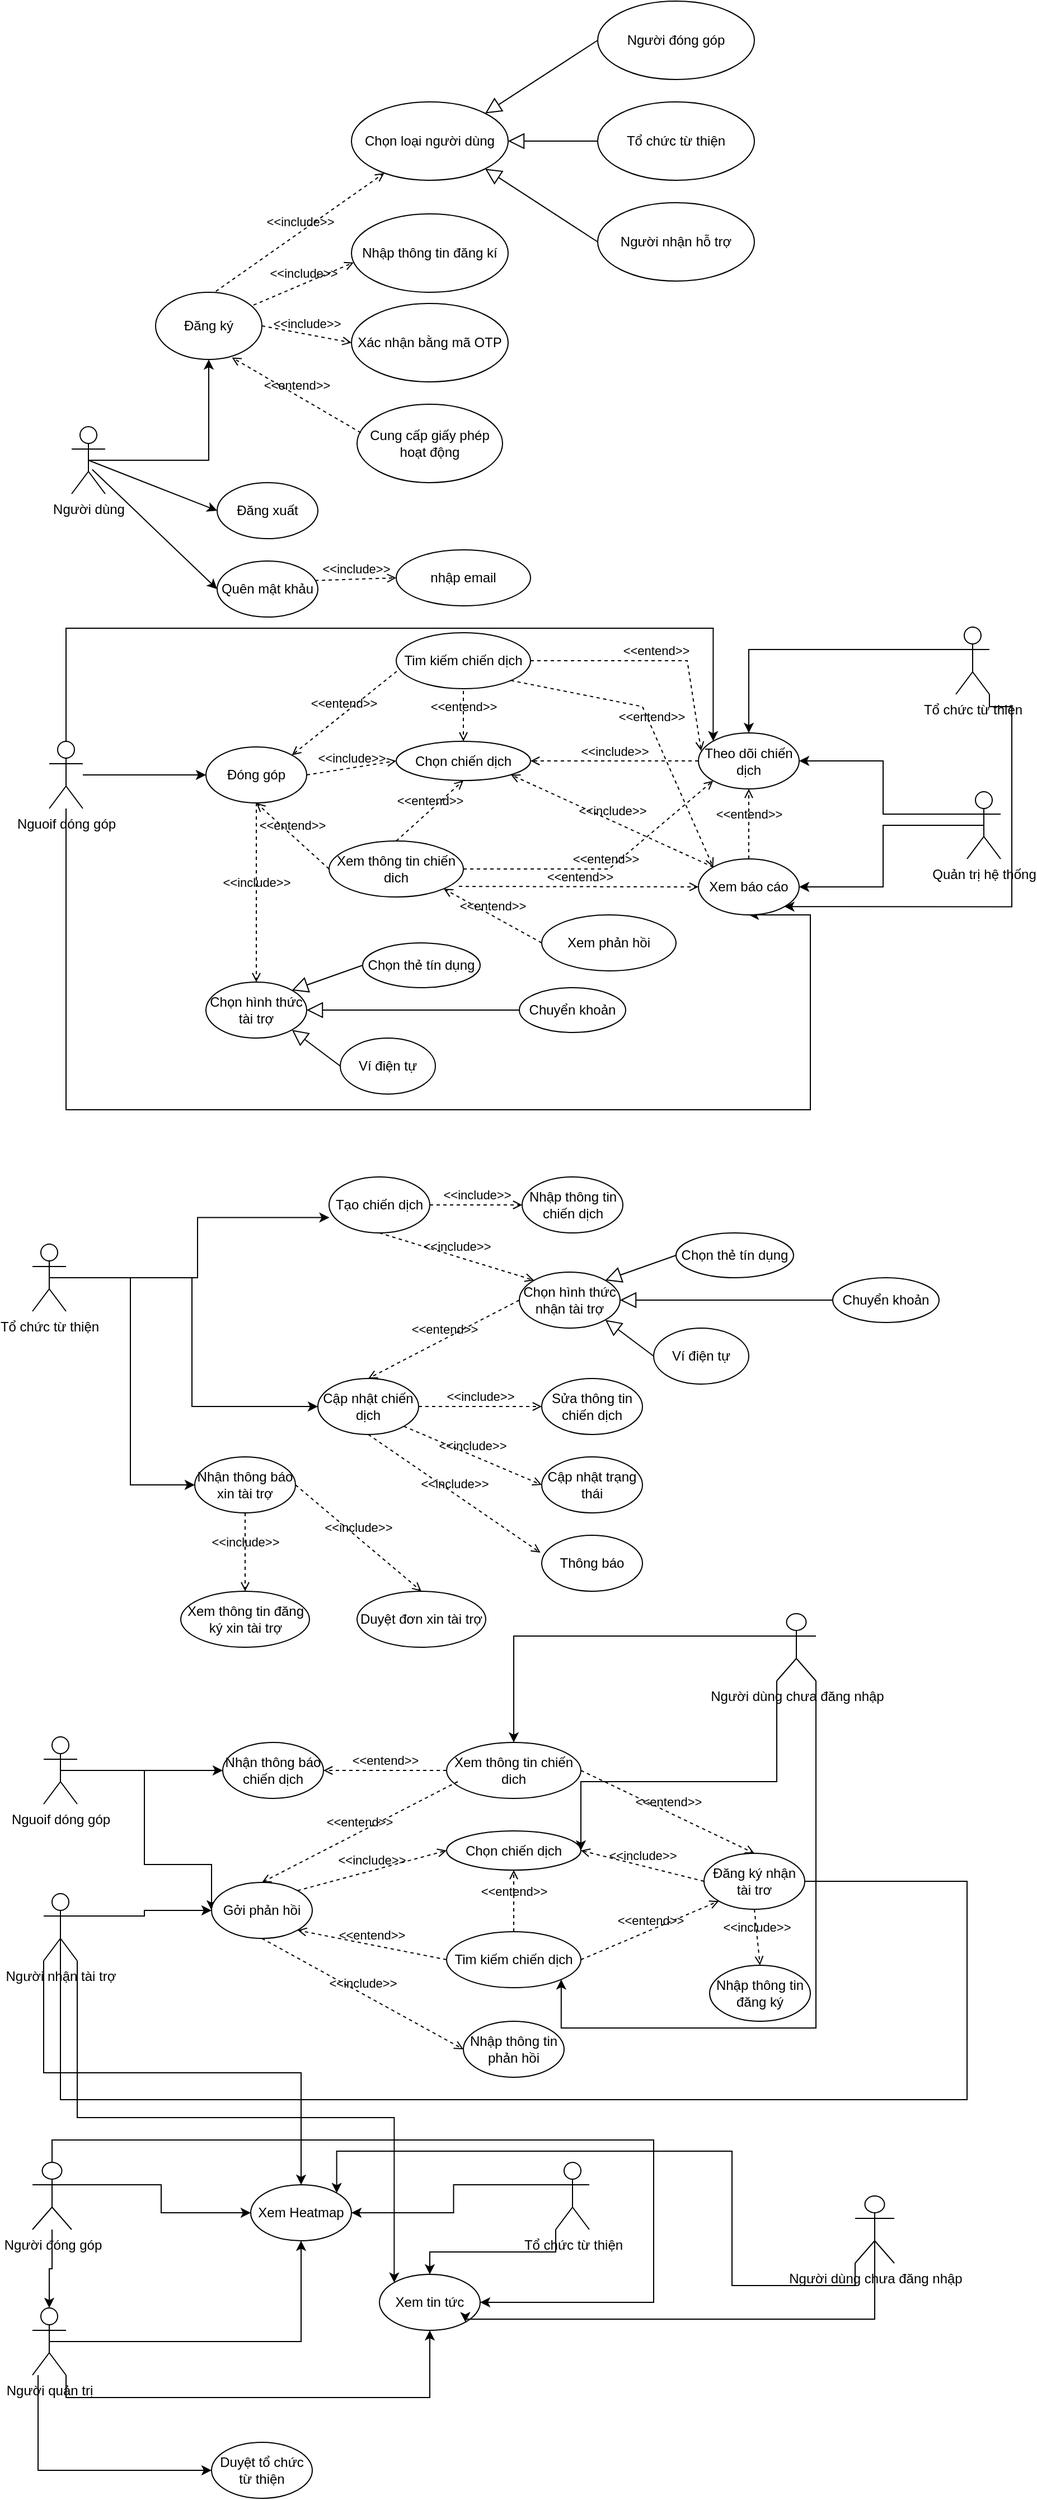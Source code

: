 <mxfile version="24.7.17" pages="5">
  <diagram name="User Case" id="thGyyWjX-7slTtOHgEci">
    <mxGraphModel dx="1050" dy="1725" grid="1" gridSize="10" guides="1" tooltips="1" connect="1" arrows="1" fold="1" page="1" pageScale="1" pageWidth="850" pageHeight="1100" math="0" shadow="0">
      <root>
        <mxCell id="0" />
        <mxCell id="1" parent="0" />
        <mxCell id="v3t7ByzDxqKwKwNJ9sPv-12" style="edgeStyle=orthogonalEdgeStyle;rounded=0;orthogonalLoop=1;jettySize=auto;html=1;exitX=0.5;exitY=0.5;exitDx=0;exitDy=0;exitPerimeter=0;" parent="1" source="v3t7ByzDxqKwKwNJ9sPv-2" target="v3t7ByzDxqKwKwNJ9sPv-5" edge="1">
          <mxGeometry relative="1" as="geometry" />
        </mxCell>
        <mxCell id="v3t7ByzDxqKwKwNJ9sPv-2" value="Người dùng" style="shape=umlActor;verticalLabelPosition=bottom;verticalAlign=top;html=1;" parent="1" vertex="1">
          <mxGeometry x="90" y="150" width="30" height="60" as="geometry" />
        </mxCell>
        <mxCell id="v3t7ByzDxqKwKwNJ9sPv-5" value="Đăng ký" style="ellipse;whiteSpace=wrap;html=1;" parent="1" vertex="1">
          <mxGeometry x="165" y="30" width="95" height="60" as="geometry" />
        </mxCell>
        <mxCell id="v3t7ByzDxqKwKwNJ9sPv-7" value="Chọn loại người dùng" style="ellipse;whiteSpace=wrap;html=1;" parent="1" vertex="1">
          <mxGeometry x="340" y="-140" width="140" height="70" as="geometry" />
        </mxCell>
        <mxCell id="v3t7ByzDxqKwKwNJ9sPv-8" value="Tổ chức từ thiện" style="ellipse;whiteSpace=wrap;html=1;" parent="1" vertex="1">
          <mxGeometry x="560" y="-140" width="140" height="70" as="geometry" />
        </mxCell>
        <mxCell id="v3t7ByzDxqKwKwNJ9sPv-9" value="Người nhận hỗ trợ" style="ellipse;whiteSpace=wrap;html=1;" parent="1" vertex="1">
          <mxGeometry x="560" y="-50" width="140" height="70" as="geometry" />
        </mxCell>
        <mxCell id="v3t7ByzDxqKwKwNJ9sPv-10" value="Người đóng góp" style="ellipse;whiteSpace=wrap;html=1;" parent="1" vertex="1">
          <mxGeometry x="560" y="-230" width="140" height="70" as="geometry" />
        </mxCell>
        <mxCell id="v3t7ByzDxqKwKwNJ9sPv-11" value="Xác nhận bằng mã OTP" style="ellipse;whiteSpace=wrap;html=1;" parent="1" vertex="1">
          <mxGeometry x="340" y="40" width="140" height="70" as="geometry" />
        </mxCell>
        <mxCell id="v3t7ByzDxqKwKwNJ9sPv-15" value="&amp;lt;&amp;lt;include&amp;gt;&amp;gt;" style="html=1;verticalAlign=bottom;labelBackgroundColor=none;endArrow=open;endFill=0;dashed=1;rounded=0;exitX=0.567;exitY=-0.014;exitDx=0;exitDy=0;exitPerimeter=0;" parent="1" source="v3t7ByzDxqKwKwNJ9sPv-5" target="v3t7ByzDxqKwKwNJ9sPv-7" edge="1">
          <mxGeometry width="160" relative="1" as="geometry">
            <mxPoint x="340" y="320" as="sourcePoint" />
            <mxPoint x="500" y="320" as="targetPoint" />
          </mxGeometry>
        </mxCell>
        <mxCell id="v3t7ByzDxqKwKwNJ9sPv-16" value="" style="edgeStyle=none;html=1;endSize=12;endArrow=block;endFill=0;rounded=0;exitX=0;exitY=0.5;exitDx=0;exitDy=0;entryX=1;entryY=0;entryDx=0;entryDy=0;" parent="1" source="v3t7ByzDxqKwKwNJ9sPv-10" target="v3t7ByzDxqKwKwNJ9sPv-7" edge="1">
          <mxGeometry width="160" relative="1" as="geometry">
            <mxPoint x="340" y="320" as="sourcePoint" />
            <mxPoint x="500" y="320" as="targetPoint" />
          </mxGeometry>
        </mxCell>
        <mxCell id="v3t7ByzDxqKwKwNJ9sPv-19" value="" style="edgeStyle=none;html=1;endSize=12;endArrow=block;endFill=0;rounded=0;exitX=0;exitY=0.5;exitDx=0;exitDy=0;entryX=1;entryY=1;entryDx=0;entryDy=0;" parent="1" source="v3t7ByzDxqKwKwNJ9sPv-9" target="v3t7ByzDxqKwKwNJ9sPv-7" edge="1">
          <mxGeometry width="160" relative="1" as="geometry">
            <mxPoint x="340" y="320" as="sourcePoint" />
            <mxPoint x="500" y="320" as="targetPoint" />
          </mxGeometry>
        </mxCell>
        <mxCell id="v3t7ByzDxqKwKwNJ9sPv-20" value="" style="edgeStyle=none;html=1;endSize=12;endArrow=block;endFill=0;rounded=0;exitX=0;exitY=0.5;exitDx=0;exitDy=0;" parent="1" source="v3t7ByzDxqKwKwNJ9sPv-8" target="v3t7ByzDxqKwKwNJ9sPv-7" edge="1">
          <mxGeometry width="160" relative="1" as="geometry">
            <mxPoint x="340" y="320" as="sourcePoint" />
            <mxPoint x="500" y="320" as="targetPoint" />
          </mxGeometry>
        </mxCell>
        <mxCell id="v3t7ByzDxqKwKwNJ9sPv-23" value="&amp;lt;&amp;lt;include&amp;gt;&amp;gt;" style="html=1;verticalAlign=bottom;labelBackgroundColor=none;endArrow=open;endFill=0;dashed=1;rounded=0;exitX=1;exitY=0.5;exitDx=0;exitDy=0;entryX=0;entryY=0.5;entryDx=0;entryDy=0;" parent="1" source="v3t7ByzDxqKwKwNJ9sPv-5" target="v3t7ByzDxqKwKwNJ9sPv-11" edge="1">
          <mxGeometry width="160" relative="1" as="geometry">
            <mxPoint x="340" y="320" as="sourcePoint" />
            <mxPoint x="500" y="320" as="targetPoint" />
          </mxGeometry>
        </mxCell>
        <mxCell id="5Jq_DJQSWeNJdkypAvDM-1" value="Cung cấp giấy phép hoạt động" style="ellipse;whiteSpace=wrap;html=1;" parent="1" vertex="1">
          <mxGeometry x="345" y="130" width="130" height="70" as="geometry" />
        </mxCell>
        <mxCell id="5Jq_DJQSWeNJdkypAvDM-2" value="&amp;lt;&amp;lt;entend&amp;gt;&amp;gt;" style="html=1;verticalAlign=bottom;labelBackgroundColor=none;endArrow=open;endFill=0;dashed=1;rounded=0;exitX=0.026;exitY=0.363;exitDx=0;exitDy=0;exitPerimeter=0;entryX=0.718;entryY=0.97;entryDx=0;entryDy=0;entryPerimeter=0;" parent="1" source="5Jq_DJQSWeNJdkypAvDM-1" target="v3t7ByzDxqKwKwNJ9sPv-5" edge="1">
          <mxGeometry width="160" relative="1" as="geometry">
            <mxPoint x="270" y="44" as="sourcePoint" />
            <mxPoint x="246" y="130" as="targetPoint" />
          </mxGeometry>
        </mxCell>
        <mxCell id="5Jq_DJQSWeNJdkypAvDM-3" value="Nhập thông tin đăng kí" style="ellipse;whiteSpace=wrap;html=1;" parent="1" vertex="1">
          <mxGeometry x="340" y="-40" width="140" height="70" as="geometry" />
        </mxCell>
        <mxCell id="5Jq_DJQSWeNJdkypAvDM-4" value="&amp;lt;&amp;lt;include&amp;gt;&amp;gt;" style="html=1;verticalAlign=bottom;labelBackgroundColor=none;endArrow=open;endFill=0;dashed=1;rounded=0;exitX=0.921;exitY=0.191;exitDx=0;exitDy=0;entryX=0.014;entryY=0.62;entryDx=0;entryDy=0;entryPerimeter=0;exitPerimeter=0;" parent="1" source="v3t7ByzDxqKwKwNJ9sPv-5" target="5Jq_DJQSWeNJdkypAvDM-3" edge="1">
          <mxGeometry width="160" relative="1" as="geometry">
            <mxPoint x="295" y="75" as="sourcePoint" />
            <mxPoint x="360" y="135" as="targetPoint" />
          </mxGeometry>
        </mxCell>
        <mxCell id="5Jq_DJQSWeNJdkypAvDM-5" value="Đăng xuất" style="ellipse;whiteSpace=wrap;html=1;" parent="1" vertex="1">
          <mxGeometry x="220" y="200" width="90" height="50" as="geometry" />
        </mxCell>
        <mxCell id="5Jq_DJQSWeNJdkypAvDM-6" value="" style="endArrow=classic;html=1;rounded=0;exitX=0.5;exitY=0.5;exitDx=0;exitDy=0;exitPerimeter=0;entryX=0;entryY=0.5;entryDx=0;entryDy=0;" parent="1" source="v3t7ByzDxqKwKwNJ9sPv-2" target="5Jq_DJQSWeNJdkypAvDM-5" edge="1">
          <mxGeometry width="50" height="50" relative="1" as="geometry">
            <mxPoint x="400" y="250" as="sourcePoint" />
            <mxPoint x="450" y="200" as="targetPoint" />
          </mxGeometry>
        </mxCell>
        <mxCell id="5Jq_DJQSWeNJdkypAvDM-7" value="Quên mật khảu" style="ellipse;whiteSpace=wrap;html=1;" parent="1" vertex="1">
          <mxGeometry x="220" y="270" width="90" height="50" as="geometry" />
        </mxCell>
        <mxCell id="5Jq_DJQSWeNJdkypAvDM-8" value="" style="endArrow=classic;html=1;rounded=0;exitX=0.613;exitY=0.637;exitDx=0;exitDy=0;exitPerimeter=0;entryX=0;entryY=0.5;entryDx=0;entryDy=0;" parent="1" source="v3t7ByzDxqKwKwNJ9sPv-2" target="5Jq_DJQSWeNJdkypAvDM-7" edge="1">
          <mxGeometry width="50" height="50" relative="1" as="geometry">
            <mxPoint x="400" y="250" as="sourcePoint" />
            <mxPoint x="450" y="200" as="targetPoint" />
          </mxGeometry>
        </mxCell>
        <mxCell id="5Jq_DJQSWeNJdkypAvDM-9" value="nhập email" style="ellipse;whiteSpace=wrap;html=1;" parent="1" vertex="1">
          <mxGeometry x="380" y="260" width="120" height="50" as="geometry" />
        </mxCell>
        <mxCell id="5Jq_DJQSWeNJdkypAvDM-11" value="&amp;lt;&amp;lt;include&amp;gt;&amp;gt;" style="html=1;verticalAlign=bottom;labelBackgroundColor=none;endArrow=open;endFill=0;dashed=1;rounded=0;exitX=0.973;exitY=0.348;exitDx=0;exitDy=0;entryX=0;entryY=0.5;entryDx=0;entryDy=0;exitPerimeter=0;" parent="1" source="5Jq_DJQSWeNJdkypAvDM-7" target="5Jq_DJQSWeNJdkypAvDM-9" edge="1">
          <mxGeometry width="160" relative="1" as="geometry">
            <mxPoint x="270" y="70" as="sourcePoint" />
            <mxPoint x="350" y="85" as="targetPoint" />
          </mxGeometry>
        </mxCell>
        <mxCell id="5Jq_DJQSWeNJdkypAvDM-12" value="Đóng góp" style="ellipse;whiteSpace=wrap;html=1;" parent="1" vertex="1">
          <mxGeometry x="210" y="436" width="90" height="50" as="geometry" />
        </mxCell>
        <mxCell id="5Jq_DJQSWeNJdkypAvDM-13" value="" style="endArrow=classic;html=1;rounded=0;entryX=0;entryY=0.5;entryDx=0;entryDy=0;" parent="1" source="5Jq_DJQSWeNJdkypAvDM-14" target="5Jq_DJQSWeNJdkypAvDM-12" edge="1">
          <mxGeometry width="50" height="50" relative="1" as="geometry">
            <mxPoint x="98" y="209" as="sourcePoint" />
            <mxPoint x="210" y="316" as="targetPoint" />
          </mxGeometry>
        </mxCell>
        <mxCell id="fJkLNpLLIjnVaCD95Vrj-7" style="edgeStyle=orthogonalEdgeStyle;rounded=0;orthogonalLoop=1;jettySize=auto;html=1;exitX=0.5;exitY=0;exitDx=0;exitDy=0;exitPerimeter=0;entryX=0;entryY=0;entryDx=0;entryDy=0;" parent="1" source="5Jq_DJQSWeNJdkypAvDM-14" target="fJkLNpLLIjnVaCD95Vrj-3" edge="1">
          <mxGeometry relative="1" as="geometry">
            <mxPoint x="600" y="360" as="targetPoint" />
            <Array as="points">
              <mxPoint x="85" y="330" />
              <mxPoint x="663" y="330" />
            </Array>
          </mxGeometry>
        </mxCell>
        <mxCell id="fJkLNpLLIjnVaCD95Vrj-16" style="edgeStyle=orthogonalEdgeStyle;rounded=0;orthogonalLoop=1;jettySize=auto;html=1;entryX=0.5;entryY=1;entryDx=0;entryDy=0;" parent="1" source="5Jq_DJQSWeNJdkypAvDM-14" target="fJkLNpLLIjnVaCD95Vrj-12" edge="1">
          <mxGeometry relative="1" as="geometry">
            <mxPoint x="85" y="780" as="targetPoint" />
            <Array as="points">
              <mxPoint x="85" y="760" />
              <mxPoint x="750" y="760" />
              <mxPoint x="750" y="586" />
            </Array>
          </mxGeometry>
        </mxCell>
        <mxCell id="5Jq_DJQSWeNJdkypAvDM-14" value="Nguoif dóng góp" style="shape=umlActor;verticalLabelPosition=bottom;verticalAlign=top;html=1;outlineConnect=0;" parent="1" vertex="1">
          <mxGeometry x="70" y="431" width="30" height="60" as="geometry" />
        </mxCell>
        <mxCell id="5Jq_DJQSWeNJdkypAvDM-18" value="Chọn chiến dịch" style="ellipse;whiteSpace=wrap;html=1;" parent="1" vertex="1">
          <mxGeometry x="380" y="431" width="120" height="35" as="geometry" />
        </mxCell>
        <mxCell id="5Jq_DJQSWeNJdkypAvDM-19" value="&amp;lt;&amp;lt;include&amp;gt;&amp;gt;" style="html=1;verticalAlign=bottom;labelBackgroundColor=none;endArrow=open;endFill=0;dashed=1;rounded=0;exitX=1;exitY=0.5;exitDx=0;exitDy=0;entryX=0;entryY=0.5;entryDx=0;entryDy=0;" parent="1" source="5Jq_DJQSWeNJdkypAvDM-12" target="5Jq_DJQSWeNJdkypAvDM-18" edge="1">
          <mxGeometry width="160" relative="1" as="geometry">
            <mxPoint x="318" y="303" as="sourcePoint" />
            <mxPoint x="390" y="301" as="targetPoint" />
          </mxGeometry>
        </mxCell>
        <mxCell id="5Jq_DJQSWeNJdkypAvDM-20" value="Xem thông tin chiến dich" style="ellipse;whiteSpace=wrap;html=1;" parent="1" vertex="1">
          <mxGeometry x="320" y="520" width="120" height="50" as="geometry" />
        </mxCell>
        <mxCell id="5Jq_DJQSWeNJdkypAvDM-21" value="Tim kiếm chiến dịch" style="ellipse;whiteSpace=wrap;html=1;" parent="1" vertex="1">
          <mxGeometry x="380" y="334" width="120" height="50" as="geometry" />
        </mxCell>
        <mxCell id="5Jq_DJQSWeNJdkypAvDM-22" value="&amp;lt;&amp;lt;entend&amp;gt;&amp;gt;" style="html=1;verticalAlign=bottom;labelBackgroundColor=none;endArrow=open;endFill=0;dashed=1;rounded=0;entryX=1;entryY=0;entryDx=0;entryDy=0;exitX=0.004;exitY=0.65;exitDx=0;exitDy=0;exitPerimeter=0;" parent="1" target="5Jq_DJQSWeNJdkypAvDM-12" edge="1">
          <mxGeometry x="0.009" width="160" relative="1" as="geometry">
            <mxPoint x="380.48" y="368.5" as="sourcePoint" />
            <mxPoint x="300" y="406" as="targetPoint" />
            <mxPoint as="offset" />
          </mxGeometry>
        </mxCell>
        <mxCell id="5Jq_DJQSWeNJdkypAvDM-23" value="&amp;lt;&amp;lt;entend&amp;gt;&amp;gt;" style="html=1;verticalAlign=bottom;labelBackgroundColor=none;endArrow=open;endFill=0;dashed=1;rounded=0;exitX=0;exitY=0.5;exitDx=0;exitDy=0;entryX=0.5;entryY=1;entryDx=0;entryDy=0;" parent="1" source="5Jq_DJQSWeNJdkypAvDM-20" target="5Jq_DJQSWeNJdkypAvDM-12" edge="1">
          <mxGeometry width="160" relative="1" as="geometry">
            <mxPoint x="368" y="181" as="sourcePoint" />
            <mxPoint x="290" y="466" as="targetPoint" />
          </mxGeometry>
        </mxCell>
        <mxCell id="5Jq_DJQSWeNJdkypAvDM-24" value="&amp;lt;&amp;lt;entend&amp;gt;&amp;gt;" style="html=1;verticalAlign=bottom;labelBackgroundColor=none;endArrow=open;endFill=0;dashed=1;rounded=0;entryX=0.5;entryY=0;entryDx=0;entryDy=0;exitX=0.5;exitY=1;exitDx=0;exitDy=0;" parent="1" target="5Jq_DJQSWeNJdkypAvDM-18" edge="1">
          <mxGeometry x="0.009" width="160" relative="1" as="geometry">
            <mxPoint x="440" y="386" as="sourcePoint" />
            <mxPoint x="319" y="398" as="targetPoint" />
            <mxPoint as="offset" />
          </mxGeometry>
        </mxCell>
        <mxCell id="5Jq_DJQSWeNJdkypAvDM-25" value="&amp;lt;&amp;lt;entend&amp;gt;&amp;gt;" style="html=1;verticalAlign=bottom;labelBackgroundColor=none;endArrow=open;endFill=0;dashed=1;rounded=0;entryX=0.5;entryY=1;entryDx=0;entryDy=0;exitX=0.5;exitY=0;exitDx=0;exitDy=0;" parent="1" source="5Jq_DJQSWeNJdkypAvDM-20" target="5Jq_DJQSWeNJdkypAvDM-18" edge="1">
          <mxGeometry x="0.009" width="160" relative="1" as="geometry">
            <mxPoint x="437" y="393" as="sourcePoint" />
            <mxPoint x="329" y="408" as="targetPoint" />
            <mxPoint as="offset" />
          </mxGeometry>
        </mxCell>
        <mxCell id="5Jq_DJQSWeNJdkypAvDM-26" value="Chọn hình thức tài trợ" style="ellipse;whiteSpace=wrap;html=1;" parent="1" vertex="1">
          <mxGeometry x="210" y="646" width="90" height="50" as="geometry" />
        </mxCell>
        <mxCell id="5Jq_DJQSWeNJdkypAvDM-27" value="Chuyển khoản" style="ellipse;whiteSpace=wrap;html=1;" parent="1" vertex="1">
          <mxGeometry x="490" y="651" width="95" height="40" as="geometry" />
        </mxCell>
        <mxCell id="5Jq_DJQSWeNJdkypAvDM-28" value="Ví điện tự" style="ellipse;whiteSpace=wrap;html=1;" parent="1" vertex="1">
          <mxGeometry x="330" y="696" width="85" height="50" as="geometry" />
        </mxCell>
        <mxCell id="5Jq_DJQSWeNJdkypAvDM-29" value="Chọn thẻ tín dụng" style="ellipse;whiteSpace=wrap;html=1;" parent="1" vertex="1">
          <mxGeometry x="350" y="611" width="105" height="40" as="geometry" />
        </mxCell>
        <mxCell id="5Jq_DJQSWeNJdkypAvDM-31" value="" style="edgeStyle=none;html=1;endSize=12;endArrow=block;endFill=0;rounded=0;exitX=0;exitY=0.5;exitDx=0;exitDy=0;entryX=1;entryY=0;entryDx=0;entryDy=0;" parent="1" source="5Jq_DJQSWeNJdkypAvDM-29" target="5Jq_DJQSWeNJdkypAvDM-26" edge="1">
          <mxGeometry width="160" relative="1" as="geometry">
            <mxPoint x="681" y="441" as="sourcePoint" />
            <mxPoint x="320" y="556" as="targetPoint" />
          </mxGeometry>
        </mxCell>
        <mxCell id="5Jq_DJQSWeNJdkypAvDM-32" value="" style="edgeStyle=none;html=1;endSize=12;endArrow=block;endFill=0;rounded=0;exitX=0;exitY=0.5;exitDx=0;exitDy=0;entryX=1;entryY=1;entryDx=0;entryDy=0;" parent="1" source="5Jq_DJQSWeNJdkypAvDM-28" target="5Jq_DJQSWeNJdkypAvDM-26" edge="1">
          <mxGeometry width="160" relative="1" as="geometry">
            <mxPoint x="741" y="401" as="sourcePoint" />
            <mxPoint x="280" y="676" as="targetPoint" />
          </mxGeometry>
        </mxCell>
        <mxCell id="5Jq_DJQSWeNJdkypAvDM-33" value="" style="edgeStyle=none;html=1;endSize=12;endArrow=block;endFill=0;rounded=0;exitX=0;exitY=0.5;exitDx=0;exitDy=0;entryX=1;entryY=0.5;entryDx=0;entryDy=0;" parent="1" source="5Jq_DJQSWeNJdkypAvDM-27" target="5Jq_DJQSWeNJdkypAvDM-26" edge="1">
          <mxGeometry width="160" relative="1" as="geometry">
            <mxPoint x="401" y="711" as="sourcePoint" />
            <mxPoint x="360" y="618" as="targetPoint" />
          </mxGeometry>
        </mxCell>
        <mxCell id="5Jq_DJQSWeNJdkypAvDM-34" value="&amp;lt;&amp;lt;include&amp;gt;&amp;gt;" style="html=1;verticalAlign=bottom;labelBackgroundColor=none;endArrow=open;endFill=0;dashed=1;rounded=0;exitX=0.5;exitY=1;exitDx=0;exitDy=0;entryX=0.5;entryY=0;entryDx=0;entryDy=0;" parent="1" source="5Jq_DJQSWeNJdkypAvDM-12" target="5Jq_DJQSWeNJdkypAvDM-26" edge="1">
          <mxGeometry width="160" relative="1" as="geometry">
            <mxPoint x="310" y="471" as="sourcePoint" />
            <mxPoint x="390" y="459" as="targetPoint" />
          </mxGeometry>
        </mxCell>
        <mxCell id="fJkLNpLLIjnVaCD95Vrj-6" style="edgeStyle=orthogonalEdgeStyle;rounded=0;orthogonalLoop=1;jettySize=auto;html=1;exitX=0;exitY=0.333;exitDx=0;exitDy=0;exitPerimeter=0;entryX=0.5;entryY=0;entryDx=0;entryDy=0;" parent="1" source="fJkLNpLLIjnVaCD95Vrj-1" target="fJkLNpLLIjnVaCD95Vrj-3" edge="1">
          <mxGeometry relative="1" as="geometry" />
        </mxCell>
        <mxCell id="fJkLNpLLIjnVaCD95Vrj-18" style="edgeStyle=orthogonalEdgeStyle;rounded=0;orthogonalLoop=1;jettySize=auto;html=1;exitX=1;exitY=1;exitDx=0;exitDy=0;exitPerimeter=0;entryX=1;entryY=1;entryDx=0;entryDy=0;" parent="1" source="fJkLNpLLIjnVaCD95Vrj-1" target="fJkLNpLLIjnVaCD95Vrj-12" edge="1">
          <mxGeometry relative="1" as="geometry">
            <mxPoint x="830" y="510" as="targetPoint" />
            <Array as="points">
              <mxPoint x="910" y="400" />
              <mxPoint x="930" y="400" />
              <mxPoint x="930" y="579" />
            </Array>
          </mxGeometry>
        </mxCell>
        <mxCell id="fJkLNpLLIjnVaCD95Vrj-1" value="Tổ chức từ thiện" style="shape=umlActor;verticalLabelPosition=bottom;verticalAlign=top;html=1;outlineConnect=0;" parent="1" vertex="1">
          <mxGeometry x="880" y="329" width="30" height="60" as="geometry" />
        </mxCell>
        <mxCell id="fJkLNpLLIjnVaCD95Vrj-8" style="edgeStyle=orthogonalEdgeStyle;rounded=0;orthogonalLoop=1;jettySize=auto;html=1;exitX=0;exitY=0.333;exitDx=0;exitDy=0;exitPerimeter=0;entryX=1;entryY=0.5;entryDx=0;entryDy=0;" parent="1" source="fJkLNpLLIjnVaCD95Vrj-2" target="fJkLNpLLIjnVaCD95Vrj-3" edge="1">
          <mxGeometry relative="1" as="geometry" />
        </mxCell>
        <mxCell id="fJkLNpLLIjnVaCD95Vrj-17" style="edgeStyle=orthogonalEdgeStyle;rounded=0;orthogonalLoop=1;jettySize=auto;html=1;exitX=0.5;exitY=0.5;exitDx=0;exitDy=0;exitPerimeter=0;entryX=1;entryY=0.5;entryDx=0;entryDy=0;" parent="1" source="fJkLNpLLIjnVaCD95Vrj-2" target="fJkLNpLLIjnVaCD95Vrj-12" edge="1">
          <mxGeometry relative="1" as="geometry" />
        </mxCell>
        <mxCell id="fJkLNpLLIjnVaCD95Vrj-2" value="Quản trị hệ thống" style="shape=umlActor;verticalLabelPosition=bottom;verticalAlign=top;html=1;outlineConnect=0;" parent="1" vertex="1">
          <mxGeometry x="890" y="476" width="30" height="60" as="geometry" />
        </mxCell>
        <mxCell id="fJkLNpLLIjnVaCD95Vrj-3" value="Theo dõi chiến dịch" style="ellipse;whiteSpace=wrap;html=1;" parent="1" vertex="1">
          <mxGeometry x="650" y="423.5" width="90" height="50" as="geometry" />
        </mxCell>
        <mxCell id="fJkLNpLLIjnVaCD95Vrj-9" value="&amp;lt;&amp;lt;entend&amp;gt;&amp;gt;" style="html=1;verticalAlign=bottom;labelBackgroundColor=none;endArrow=open;endFill=0;dashed=1;rounded=0;entryX=0.027;entryY=0.319;entryDx=0;entryDy=0;exitX=1;exitY=0.5;exitDx=0;exitDy=0;entryPerimeter=0;" parent="1" source="5Jq_DJQSWeNJdkypAvDM-21" target="fJkLNpLLIjnVaCD95Vrj-3" edge="1">
          <mxGeometry x="0.009" width="160" relative="1" as="geometry">
            <mxPoint x="390.48" y="378.5" as="sourcePoint" />
            <mxPoint x="297" y="453" as="targetPoint" />
            <mxPoint as="offset" />
            <Array as="points">
              <mxPoint x="640" y="359" />
            </Array>
          </mxGeometry>
        </mxCell>
        <mxCell id="fJkLNpLLIjnVaCD95Vrj-10" value="&amp;lt;&amp;lt;entend&amp;gt;&amp;gt;" style="html=1;verticalAlign=bottom;labelBackgroundColor=none;endArrow=open;endFill=0;dashed=1;rounded=0;entryX=0;entryY=1;entryDx=0;entryDy=0;exitX=1;exitY=0.5;exitDx=0;exitDy=0;" parent="1" source="5Jq_DJQSWeNJdkypAvDM-20" target="fJkLNpLLIjnVaCD95Vrj-3" edge="1">
          <mxGeometry x="0.009" width="160" relative="1" as="geometry">
            <mxPoint x="400.48" y="388.5" as="sourcePoint" />
            <mxPoint x="307" y="463" as="targetPoint" />
            <mxPoint as="offset" />
            <Array as="points">
              <mxPoint x="570" y="545" />
            </Array>
          </mxGeometry>
        </mxCell>
        <mxCell id="fJkLNpLLIjnVaCD95Vrj-12" value="Xem báo cáo" style="ellipse;whiteSpace=wrap;html=1;" parent="1" vertex="1">
          <mxGeometry x="650" y="536" width="90" height="50" as="geometry" />
        </mxCell>
        <mxCell id="fJkLNpLLIjnVaCD95Vrj-15" value="&amp;lt;&amp;lt;entend&amp;gt;&amp;gt;" style="html=1;verticalAlign=bottom;labelBackgroundColor=none;endArrow=open;endFill=0;dashed=1;rounded=0;entryX=0.5;entryY=1;entryDx=0;entryDy=0;exitX=0.5;exitY=0;exitDx=0;exitDy=0;" parent="1" source="fJkLNpLLIjnVaCD95Vrj-12" target="fJkLNpLLIjnVaCD95Vrj-3" edge="1">
          <mxGeometry width="160" relative="1" as="geometry">
            <mxPoint x="750" y="640" as="sourcePoint" />
            <mxPoint x="265" y="496" as="targetPoint" />
          </mxGeometry>
        </mxCell>
        <mxCell id="fJkLNpLLIjnVaCD95Vrj-21" style="edgeStyle=orthogonalEdgeStyle;rounded=0;orthogonalLoop=1;jettySize=auto;html=1;exitX=0.5;exitY=0.5;exitDx=0;exitDy=0;exitPerimeter=0;entryX=0.003;entryY=0.726;entryDx=0;entryDy=0;entryPerimeter=0;" parent="1" source="fJkLNpLLIjnVaCD95Vrj-19" target="fJkLNpLLIjnVaCD95Vrj-22" edge="1">
          <mxGeometry relative="1" as="geometry">
            <mxPoint x="205" y="1005" as="targetPoint" />
          </mxGeometry>
        </mxCell>
        <mxCell id="fJkLNpLLIjnVaCD95Vrj-38" style="edgeStyle=orthogonalEdgeStyle;rounded=0;orthogonalLoop=1;jettySize=auto;html=1;exitX=0.5;exitY=0.5;exitDx=0;exitDy=0;exitPerimeter=0;entryX=0;entryY=0.5;entryDx=0;entryDy=0;" parent="1" source="fJkLNpLLIjnVaCD95Vrj-19" target="fJkLNpLLIjnVaCD95Vrj-23" edge="1">
          <mxGeometry relative="1" as="geometry" />
        </mxCell>
        <mxCell id="bil-vL-GHyctPEStExu1-10" style="edgeStyle=orthogonalEdgeStyle;rounded=0;orthogonalLoop=1;jettySize=auto;html=1;entryX=0;entryY=0.5;entryDx=0;entryDy=0;" parent="1" source="fJkLNpLLIjnVaCD95Vrj-19" target="bil-vL-GHyctPEStExu1-9" edge="1">
          <mxGeometry relative="1" as="geometry" />
        </mxCell>
        <mxCell id="fJkLNpLLIjnVaCD95Vrj-19" value="Tổ chức từ thiện" style="shape=umlActor;verticalLabelPosition=bottom;verticalAlign=top;html=1;outlineConnect=0;" parent="1" vertex="1">
          <mxGeometry x="55" y="880" width="30" height="60" as="geometry" />
        </mxCell>
        <mxCell id="fJkLNpLLIjnVaCD95Vrj-22" value="Tạo chiến dịch" style="ellipse;whiteSpace=wrap;html=1;" parent="1" vertex="1">
          <mxGeometry x="320" y="820" width="90" height="50" as="geometry" />
        </mxCell>
        <mxCell id="fJkLNpLLIjnVaCD95Vrj-23" value="Cập nhật chiến dịch" style="ellipse;whiteSpace=wrap;html=1;" parent="1" vertex="1">
          <mxGeometry x="310" y="1000" width="90" height="50" as="geometry" />
        </mxCell>
        <mxCell id="fJkLNpLLIjnVaCD95Vrj-27" value="&amp;lt;&amp;lt;include&amp;gt;&amp;gt;" style="html=1;verticalAlign=bottom;labelBackgroundColor=none;endArrow=open;endFill=0;dashed=1;rounded=0;exitX=0;exitY=0.5;exitDx=0;exitDy=0;entryX=1;entryY=0.5;entryDx=0;entryDy=0;" parent="1" source="fJkLNpLLIjnVaCD95Vrj-3" target="5Jq_DJQSWeNJdkypAvDM-18" edge="1">
          <mxGeometry width="160" relative="1" as="geometry">
            <mxPoint x="265" y="496" as="sourcePoint" />
            <mxPoint x="265" y="596" as="targetPoint" />
          </mxGeometry>
        </mxCell>
        <mxCell id="fJkLNpLLIjnVaCD95Vrj-28" value="&amp;lt;&amp;lt;include&amp;gt;&amp;gt;" style="html=1;verticalAlign=bottom;labelBackgroundColor=none;endArrow=open;endFill=0;dashed=1;rounded=0;entryX=1;entryY=1;entryDx=0;entryDy=0;exitX=0;exitY=0;exitDx=0;exitDy=0;" parent="1" source="fJkLNpLLIjnVaCD95Vrj-12" target="5Jq_DJQSWeNJdkypAvDM-18" edge="1">
          <mxGeometry width="160" relative="1" as="geometry">
            <mxPoint x="810" y="690" as="sourcePoint" />
            <mxPoint x="275" y="606" as="targetPoint" />
          </mxGeometry>
        </mxCell>
        <mxCell id="fJkLNpLLIjnVaCD95Vrj-31" value="&amp;lt;&amp;lt;entend&amp;gt;&amp;gt;" style="html=1;verticalAlign=bottom;labelBackgroundColor=none;endArrow=open;endFill=0;dashed=1;rounded=0;entryX=0;entryY=0.5;entryDx=0;entryDy=0;exitX=0.967;exitY=0.811;exitDx=0;exitDy=0;exitPerimeter=0;" parent="1" source="5Jq_DJQSWeNJdkypAvDM-20" target="fJkLNpLLIjnVaCD95Vrj-12" edge="1">
          <mxGeometry x="0.009" width="160" relative="1" as="geometry">
            <mxPoint x="390.48" y="378.5" as="sourcePoint" />
            <mxPoint x="297" y="453" as="targetPoint" />
            <mxPoint as="offset" />
          </mxGeometry>
        </mxCell>
        <mxCell id="fJkLNpLLIjnVaCD95Vrj-32" value="&amp;lt;&amp;lt;entend&amp;gt;&amp;gt;" style="html=1;verticalAlign=bottom;labelBackgroundColor=none;endArrow=open;endFill=0;dashed=1;rounded=0;entryX=0;entryY=0;entryDx=0;entryDy=0;exitX=1;exitY=1;exitDx=0;exitDy=0;" parent="1" source="5Jq_DJQSWeNJdkypAvDM-21" target="fJkLNpLLIjnVaCD95Vrj-12" edge="1">
          <mxGeometry x="0.009" width="160" relative="1" as="geometry">
            <mxPoint x="400.48" y="388.5" as="sourcePoint" />
            <mxPoint x="307" y="463" as="targetPoint" />
            <mxPoint as="offset" />
            <Array as="points">
              <mxPoint x="600" y="400" />
            </Array>
          </mxGeometry>
        </mxCell>
        <mxCell id="fJkLNpLLIjnVaCD95Vrj-33" value="Nhập thông tin chiến dịch" style="ellipse;whiteSpace=wrap;html=1;" parent="1" vertex="1">
          <mxGeometry x="492.5" y="820" width="90" height="50" as="geometry" />
        </mxCell>
        <mxCell id="fJkLNpLLIjnVaCD95Vrj-34" value="Sửa thông tin chiến dịch" style="ellipse;whiteSpace=wrap;html=1;" parent="1" vertex="1">
          <mxGeometry x="510" y="1000" width="90" height="50" as="geometry" />
        </mxCell>
        <mxCell id="fJkLNpLLIjnVaCD95Vrj-39" value="&amp;lt;&amp;lt;include&amp;gt;&amp;gt;" style="html=1;verticalAlign=bottom;labelBackgroundColor=none;endArrow=open;endFill=0;dashed=1;rounded=0;exitX=1;exitY=0.5;exitDx=0;exitDy=0;entryX=0;entryY=0.5;entryDx=0;entryDy=0;" parent="1" source="fJkLNpLLIjnVaCD95Vrj-22" target="fJkLNpLLIjnVaCD95Vrj-33" edge="1">
          <mxGeometry width="160" relative="1" as="geometry">
            <mxPoint x="265" y="496" as="sourcePoint" />
            <mxPoint x="265" y="656" as="targetPoint" />
          </mxGeometry>
        </mxCell>
        <mxCell id="fJkLNpLLIjnVaCD95Vrj-40" value="&amp;lt;&amp;lt;include&amp;gt;&amp;gt;" style="html=1;verticalAlign=bottom;labelBackgroundColor=none;endArrow=open;endFill=0;dashed=1;rounded=0;exitX=1;exitY=0.5;exitDx=0;exitDy=0;entryX=0;entryY=0.5;entryDx=0;entryDy=0;" parent="1" source="fJkLNpLLIjnVaCD95Vrj-23" target="fJkLNpLLIjnVaCD95Vrj-34" edge="1">
          <mxGeometry width="160" relative="1" as="geometry">
            <mxPoint x="420" y="855" as="sourcePoint" />
            <mxPoint x="503" y="855" as="targetPoint" />
          </mxGeometry>
        </mxCell>
        <mxCell id="fJkLNpLLIjnVaCD95Vrj-43" value="Chọn hình thức nhận tài trợ" style="ellipse;whiteSpace=wrap;html=1;" parent="1" vertex="1">
          <mxGeometry x="490" y="905" width="90" height="50" as="geometry" />
        </mxCell>
        <mxCell id="fJkLNpLLIjnVaCD95Vrj-44" value="Chuyển khoản" style="ellipse;whiteSpace=wrap;html=1;" parent="1" vertex="1">
          <mxGeometry x="770" y="910" width="95" height="40" as="geometry" />
        </mxCell>
        <mxCell id="fJkLNpLLIjnVaCD95Vrj-45" value="Ví điện tự" style="ellipse;whiteSpace=wrap;html=1;" parent="1" vertex="1">
          <mxGeometry x="610" y="955" width="85" height="50" as="geometry" />
        </mxCell>
        <mxCell id="fJkLNpLLIjnVaCD95Vrj-46" value="Chọn thẻ tín dụng" style="ellipse;whiteSpace=wrap;html=1;" parent="1" vertex="1">
          <mxGeometry x="630" y="870" width="105" height="40" as="geometry" />
        </mxCell>
        <mxCell id="fJkLNpLLIjnVaCD95Vrj-47" value="" style="edgeStyle=none;html=1;endSize=12;endArrow=block;endFill=0;rounded=0;exitX=0;exitY=0.5;exitDx=0;exitDy=0;entryX=1;entryY=0;entryDx=0;entryDy=0;" parent="1" source="fJkLNpLLIjnVaCD95Vrj-46" target="fJkLNpLLIjnVaCD95Vrj-43" edge="1">
          <mxGeometry width="160" relative="1" as="geometry">
            <mxPoint x="961" y="700" as="sourcePoint" />
            <mxPoint x="600" y="815" as="targetPoint" />
          </mxGeometry>
        </mxCell>
        <mxCell id="fJkLNpLLIjnVaCD95Vrj-48" value="" style="edgeStyle=none;html=1;endSize=12;endArrow=block;endFill=0;rounded=0;exitX=0;exitY=0.5;exitDx=0;exitDy=0;entryX=1;entryY=1;entryDx=0;entryDy=0;" parent="1" source="fJkLNpLLIjnVaCD95Vrj-45" target="fJkLNpLLIjnVaCD95Vrj-43" edge="1">
          <mxGeometry width="160" relative="1" as="geometry">
            <mxPoint x="1021" y="660" as="sourcePoint" />
            <mxPoint x="560" y="935" as="targetPoint" />
          </mxGeometry>
        </mxCell>
        <mxCell id="fJkLNpLLIjnVaCD95Vrj-49" value="" style="edgeStyle=none;html=1;endSize=12;endArrow=block;endFill=0;rounded=0;exitX=0;exitY=0.5;exitDx=0;exitDy=0;entryX=1;entryY=0.5;entryDx=0;entryDy=0;" parent="1" source="fJkLNpLLIjnVaCD95Vrj-44" target="fJkLNpLLIjnVaCD95Vrj-43" edge="1">
          <mxGeometry width="160" relative="1" as="geometry">
            <mxPoint x="681" y="970" as="sourcePoint" />
            <mxPoint x="640" y="877" as="targetPoint" />
          </mxGeometry>
        </mxCell>
        <mxCell id="fJkLNpLLIjnVaCD95Vrj-50" value="&amp;lt;&amp;lt;include&amp;gt;&amp;gt;" style="html=1;verticalAlign=bottom;labelBackgroundColor=none;endArrow=open;endFill=0;dashed=1;rounded=0;exitX=0.5;exitY=1;exitDx=0;exitDy=0;entryX=0;entryY=0;entryDx=0;entryDy=0;" parent="1" source="fJkLNpLLIjnVaCD95Vrj-22" target="fJkLNpLLIjnVaCD95Vrj-43" edge="1">
          <mxGeometry width="160" relative="1" as="geometry">
            <mxPoint x="420" y="855" as="sourcePoint" />
            <mxPoint x="503" y="855" as="targetPoint" />
          </mxGeometry>
        </mxCell>
        <mxCell id="fJkLNpLLIjnVaCD95Vrj-52" value="&amp;lt;&amp;lt;entend&amp;gt;&amp;gt;" style="html=1;verticalAlign=bottom;labelBackgroundColor=none;endArrow=open;endFill=0;dashed=1;rounded=0;exitX=0;exitY=0.5;exitDx=0;exitDy=0;entryX=0.5;entryY=0;entryDx=0;entryDy=0;" parent="1" source="fJkLNpLLIjnVaCD95Vrj-43" target="fJkLNpLLIjnVaCD95Vrj-23" edge="1">
          <mxGeometry width="160" relative="1" as="geometry">
            <mxPoint x="330" y="555" as="sourcePoint" />
            <mxPoint x="400" y="930" as="targetPoint" />
          </mxGeometry>
        </mxCell>
        <mxCell id="fJkLNpLLIjnVaCD95Vrj-53" value="Cập nhật trạng thái" style="ellipse;whiteSpace=wrap;html=1;" parent="1" vertex="1">
          <mxGeometry x="510" y="1070" width="90" height="50" as="geometry" />
        </mxCell>
        <mxCell id="fJkLNpLLIjnVaCD95Vrj-54" value="&amp;lt;&amp;lt;include&amp;gt;&amp;gt;" style="html=1;verticalAlign=bottom;labelBackgroundColor=none;endArrow=open;endFill=0;dashed=1;rounded=0;exitX=1;exitY=1;exitDx=0;exitDy=0;entryX=0;entryY=0.5;entryDx=0;entryDy=0;" parent="1" source="fJkLNpLLIjnVaCD95Vrj-23" target="fJkLNpLLIjnVaCD95Vrj-53" edge="1">
          <mxGeometry width="160" relative="1" as="geometry">
            <mxPoint x="410" y="1035" as="sourcePoint" />
            <mxPoint x="520" y="1035" as="targetPoint" />
          </mxGeometry>
        </mxCell>
        <mxCell id="fJkLNpLLIjnVaCD95Vrj-56" value="Thông báo" style="ellipse;whiteSpace=wrap;html=1;" parent="1" vertex="1">
          <mxGeometry x="510" y="1140" width="90" height="50" as="geometry" />
        </mxCell>
        <mxCell id="fJkLNpLLIjnVaCD95Vrj-57" value="&amp;lt;&amp;lt;include&amp;gt;&amp;gt;" style="html=1;verticalAlign=bottom;labelBackgroundColor=none;endArrow=open;endFill=0;dashed=1;rounded=0;exitX=0.5;exitY=1;exitDx=0;exitDy=0;entryX=-0.013;entryY=0.311;entryDx=0;entryDy=0;entryPerimeter=0;" parent="1" source="fJkLNpLLIjnVaCD95Vrj-23" target="fJkLNpLLIjnVaCD95Vrj-56" edge="1">
          <mxGeometry width="160" relative="1" as="geometry">
            <mxPoint x="397" y="1053" as="sourcePoint" />
            <mxPoint x="520" y="1115" as="targetPoint" />
          </mxGeometry>
        </mxCell>
        <mxCell id="fJkLNpLLIjnVaCD95Vrj-60" style="edgeStyle=orthogonalEdgeStyle;rounded=0;orthogonalLoop=1;jettySize=auto;html=1;exitX=0.5;exitY=0.5;exitDx=0;exitDy=0;exitPerimeter=0;entryX=0;entryY=0.5;entryDx=0;entryDy=0;" parent="1" source="fJkLNpLLIjnVaCD95Vrj-58" target="fJkLNpLLIjnVaCD95Vrj-59" edge="1">
          <mxGeometry relative="1" as="geometry" />
        </mxCell>
        <mxCell id="fJkLNpLLIjnVaCD95Vrj-65" style="edgeStyle=orthogonalEdgeStyle;rounded=0;orthogonalLoop=1;jettySize=auto;html=1;exitX=0.5;exitY=0.5;exitDx=0;exitDy=0;exitPerimeter=0;entryX=0;entryY=0.5;entryDx=0;entryDy=0;" parent="1" source="fJkLNpLLIjnVaCD95Vrj-58" target="fJkLNpLLIjnVaCD95Vrj-64" edge="1">
          <mxGeometry relative="1" as="geometry">
            <Array as="points">
              <mxPoint x="155" y="1350" />
              <mxPoint x="155" y="1434" />
              <mxPoint x="215" y="1434" />
            </Array>
          </mxGeometry>
        </mxCell>
        <mxCell id="fJkLNpLLIjnVaCD95Vrj-58" value="Nguoif dóng góp" style="shape=umlActor;verticalLabelPosition=bottom;verticalAlign=top;html=1;outlineConnect=0;" parent="1" vertex="1">
          <mxGeometry x="65" y="1320" width="30" height="60" as="geometry" />
        </mxCell>
        <mxCell id="fJkLNpLLIjnVaCD95Vrj-59" value="Nhận thông báo chiến dịch" style="ellipse;whiteSpace=wrap;html=1;" parent="1" vertex="1">
          <mxGeometry x="225" y="1325" width="90" height="50" as="geometry" />
        </mxCell>
        <mxCell id="fJkLNpLLIjnVaCD95Vrj-61" value="Xem phản hồi" style="ellipse;whiteSpace=wrap;html=1;" parent="1" vertex="1">
          <mxGeometry x="510" y="586" width="120" height="50" as="geometry" />
        </mxCell>
        <mxCell id="fJkLNpLLIjnVaCD95Vrj-62" value="&amp;lt;&amp;lt;entend&amp;gt;&amp;gt;" style="html=1;verticalAlign=bottom;labelBackgroundColor=none;endArrow=open;endFill=0;dashed=1;rounded=0;entryX=1;entryY=1;entryDx=0;entryDy=0;exitX=0;exitY=0.5;exitDx=0;exitDy=0;" parent="1" source="fJkLNpLLIjnVaCD95Vrj-61" target="5Jq_DJQSWeNJdkypAvDM-20" edge="1">
          <mxGeometry x="0.009" width="160" relative="1" as="geometry">
            <mxPoint x="390" y="530" as="sourcePoint" />
            <mxPoint x="450" y="476" as="targetPoint" />
            <mxPoint as="offset" />
          </mxGeometry>
        </mxCell>
        <mxCell id="fJkLNpLLIjnVaCD95Vrj-66" style="edgeStyle=orthogonalEdgeStyle;rounded=0;orthogonalLoop=1;jettySize=auto;html=1;exitX=1;exitY=0.333;exitDx=0;exitDy=0;exitPerimeter=0;entryX=0;entryY=0.5;entryDx=0;entryDy=0;" parent="1" source="fJkLNpLLIjnVaCD95Vrj-63" target="fJkLNpLLIjnVaCD95Vrj-64" edge="1">
          <mxGeometry relative="1" as="geometry" />
        </mxCell>
        <mxCell id="bil-vL-GHyctPEStExu1-2" style="edgeStyle=orthogonalEdgeStyle;rounded=0;orthogonalLoop=1;jettySize=auto;html=1;exitX=0.5;exitY=0.5;exitDx=0;exitDy=0;exitPerimeter=0;entryX=0;entryY=0.5;entryDx=0;entryDy=0;" parent="1" source="fJkLNpLLIjnVaCD95Vrj-63" target="bil-vL-GHyctPEStExu1-1" edge="1">
          <mxGeometry relative="1" as="geometry">
            <Array as="points">
              <mxPoint x="80" y="1644" />
              <mxPoint x="890" y="1644" />
              <mxPoint x="890" y="1449" />
            </Array>
          </mxGeometry>
        </mxCell>
        <mxCell id="5HWGSHfaDSVVG6eFh0-M-3" style="edgeStyle=orthogonalEdgeStyle;rounded=0;orthogonalLoop=1;jettySize=auto;html=1;exitX=0;exitY=1;exitDx=0;exitDy=0;exitPerimeter=0;entryX=0.5;entryY=0;entryDx=0;entryDy=0;" parent="1" source="fJkLNpLLIjnVaCD95Vrj-63" target="fJkLNpLLIjnVaCD95Vrj-81" edge="1">
          <mxGeometry relative="1" as="geometry" />
        </mxCell>
        <mxCell id="5HWGSHfaDSVVG6eFh0-M-4" style="edgeStyle=orthogonalEdgeStyle;rounded=0;orthogonalLoop=1;jettySize=auto;html=1;exitX=1;exitY=1;exitDx=0;exitDy=0;exitPerimeter=0;entryX=0;entryY=0;entryDx=0;entryDy=0;" parent="1" source="fJkLNpLLIjnVaCD95Vrj-63" target="fJkLNpLLIjnVaCD95Vrj-87" edge="1">
          <mxGeometry relative="1" as="geometry" />
        </mxCell>
        <mxCell id="fJkLNpLLIjnVaCD95Vrj-63" value="Người nhận tài trợ" style="shape=umlActor;verticalLabelPosition=bottom;verticalAlign=top;html=1;outlineConnect=0;" parent="1" vertex="1">
          <mxGeometry x="65" y="1460" width="30" height="60" as="geometry" />
        </mxCell>
        <mxCell id="fJkLNpLLIjnVaCD95Vrj-64" value="Gởi phản hồi" style="ellipse;whiteSpace=wrap;html=1;" parent="1" vertex="1">
          <mxGeometry x="215" y="1450" width="90" height="50" as="geometry" />
        </mxCell>
        <mxCell id="fJkLNpLLIjnVaCD95Vrj-67" value="Chọn chiến dịch" style="ellipse;whiteSpace=wrap;html=1;" parent="1" vertex="1">
          <mxGeometry x="425" y="1404" width="120" height="35" as="geometry" />
        </mxCell>
        <mxCell id="fJkLNpLLIjnVaCD95Vrj-68" value="Xem thông tin chiến dich" style="ellipse;whiteSpace=wrap;html=1;" parent="1" vertex="1">
          <mxGeometry x="425" y="1325" width="120" height="50" as="geometry" />
        </mxCell>
        <mxCell id="fJkLNpLLIjnVaCD95Vrj-69" value="Tim kiếm chiến dịch" style="ellipse;whiteSpace=wrap;html=1;" parent="1" vertex="1">
          <mxGeometry x="425" y="1494" width="120" height="50" as="geometry" />
        </mxCell>
        <mxCell id="fJkLNpLLIjnVaCD95Vrj-71" value="&amp;lt;&amp;lt;entend&amp;gt;&amp;gt;" style="html=1;verticalAlign=bottom;labelBackgroundColor=none;endArrow=open;endFill=0;dashed=1;rounded=0;entryX=1;entryY=0.5;entryDx=0;entryDy=0;" parent="1" source="fJkLNpLLIjnVaCD95Vrj-68" target="fJkLNpLLIjnVaCD95Vrj-59" edge="1">
          <mxGeometry width="160" relative="1" as="geometry">
            <mxPoint x="510" y="1054" as="sourcePoint" />
            <mxPoint x="375" y="1124" as="targetPoint" />
          </mxGeometry>
        </mxCell>
        <mxCell id="fJkLNpLLIjnVaCD95Vrj-72" value="&amp;lt;&amp;lt;entend&amp;gt;&amp;gt;" style="html=1;verticalAlign=bottom;labelBackgroundColor=none;endArrow=open;endFill=0;dashed=1;rounded=0;entryX=0.5;entryY=0;entryDx=0;entryDy=0;" parent="1" target="fJkLNpLLIjnVaCD95Vrj-64" edge="1">
          <mxGeometry width="160" relative="1" as="geometry">
            <mxPoint x="435" y="1360" as="sourcePoint" />
            <mxPoint x="325" y="1360" as="targetPoint" />
          </mxGeometry>
        </mxCell>
        <mxCell id="fJkLNpLLIjnVaCD95Vrj-74" value="&amp;lt;&amp;lt;include&amp;gt;&amp;gt;" style="html=1;verticalAlign=bottom;labelBackgroundColor=none;endArrow=open;endFill=0;dashed=1;rounded=0;exitX=1;exitY=0;exitDx=0;exitDy=0;entryX=0;entryY=0.5;entryDx=0;entryDy=0;" parent="1" source="fJkLNpLLIjnVaCD95Vrj-64" target="fJkLNpLLIjnVaCD95Vrj-67" edge="1">
          <mxGeometry width="160" relative="1" as="geometry">
            <mxPoint x="420" y="1149" as="sourcePoint" />
            <mxPoint x="530" y="1149" as="targetPoint" />
          </mxGeometry>
        </mxCell>
        <mxCell id="fJkLNpLLIjnVaCD95Vrj-76" value="&amp;lt;&amp;lt;entend&amp;gt;&amp;gt;" style="html=1;verticalAlign=bottom;labelBackgroundColor=none;endArrow=open;endFill=0;dashed=1;rounded=0;entryX=0.5;entryY=1;entryDx=0;entryDy=0;exitX=0.5;exitY=0;exitDx=0;exitDy=0;" parent="1" source="fJkLNpLLIjnVaCD95Vrj-69" target="fJkLNpLLIjnVaCD95Vrj-67" edge="1">
          <mxGeometry x="0.009" width="160" relative="1" as="geometry">
            <mxPoint x="460" y="510" as="sourcePoint" />
            <mxPoint x="460" y="555" as="targetPoint" />
            <mxPoint as="offset" />
          </mxGeometry>
        </mxCell>
        <mxCell id="fJkLNpLLIjnVaCD95Vrj-77" value="&amp;lt;&amp;lt;entend&amp;gt;&amp;gt;" style="html=1;verticalAlign=bottom;labelBackgroundColor=none;endArrow=open;endFill=0;dashed=1;rounded=0;entryX=1;entryY=1;entryDx=0;entryDy=0;exitX=0;exitY=0.5;exitDx=0;exitDy=0;" parent="1" source="fJkLNpLLIjnVaCD95Vrj-69" target="fJkLNpLLIjnVaCD95Vrj-64" edge="1">
          <mxGeometry x="0.009" width="160" relative="1" as="geometry">
            <mxPoint x="495" y="1504" as="sourcePoint" />
            <mxPoint x="495" y="1449" as="targetPoint" />
            <mxPoint as="offset" />
          </mxGeometry>
        </mxCell>
        <mxCell id="fJkLNpLLIjnVaCD95Vrj-78" value="Nhập thông tin phản hồi" style="ellipse;whiteSpace=wrap;html=1;" parent="1" vertex="1">
          <mxGeometry x="440" y="1574" width="90" height="50" as="geometry" />
        </mxCell>
        <mxCell id="fJkLNpLLIjnVaCD95Vrj-79" value="&amp;lt;&amp;lt;include&amp;gt;&amp;gt;" style="html=1;verticalAlign=bottom;labelBackgroundColor=none;endArrow=open;endFill=0;dashed=1;rounded=0;exitX=0.5;exitY=1;exitDx=0;exitDy=0;entryX=0;entryY=0.5;entryDx=0;entryDy=0;" parent="1" source="fJkLNpLLIjnVaCD95Vrj-64" target="fJkLNpLLIjnVaCD95Vrj-78" edge="1">
          <mxGeometry width="160" relative="1" as="geometry">
            <mxPoint x="302" y="1467" as="sourcePoint" />
            <mxPoint x="435" y="1432" as="targetPoint" />
          </mxGeometry>
        </mxCell>
        <mxCell id="fJkLNpLLIjnVaCD95Vrj-82" style="edgeStyle=orthogonalEdgeStyle;rounded=0;orthogonalLoop=1;jettySize=auto;html=1;exitX=1;exitY=0.333;exitDx=0;exitDy=0;exitPerimeter=0;entryX=0;entryY=0.5;entryDx=0;entryDy=0;" parent="1" source="fJkLNpLLIjnVaCD95Vrj-80" target="fJkLNpLLIjnVaCD95Vrj-81" edge="1">
          <mxGeometry relative="1" as="geometry" />
        </mxCell>
        <mxCell id="fJkLNpLLIjnVaCD95Vrj-89" style="edgeStyle=orthogonalEdgeStyle;rounded=0;orthogonalLoop=1;jettySize=auto;html=1;exitX=0.5;exitY=0;exitDx=0;exitDy=0;exitPerimeter=0;entryX=1;entryY=0.5;entryDx=0;entryDy=0;" parent="1" source="fJkLNpLLIjnVaCD95Vrj-80" target="fJkLNpLLIjnVaCD95Vrj-87" edge="1">
          <mxGeometry relative="1" as="geometry">
            <mxPoint x="630" y="1660" as="targetPoint" />
            <Array as="points">
              <mxPoint x="73" y="1680" />
              <mxPoint x="610" y="1680" />
              <mxPoint x="610" y="1825" />
            </Array>
          </mxGeometry>
        </mxCell>
        <mxCell id="aqsHxeh36cPQqIujv13z-1" value="" style="edgeStyle=orthogonalEdgeStyle;rounded=0;orthogonalLoop=1;jettySize=auto;html=1;" parent="1" source="fJkLNpLLIjnVaCD95Vrj-80" target="fJkLNpLLIjnVaCD95Vrj-83" edge="1">
          <mxGeometry relative="1" as="geometry" />
        </mxCell>
        <mxCell id="fJkLNpLLIjnVaCD95Vrj-80" value="Người đóng góp" style="shape=umlActor;verticalLabelPosition=bottom;verticalAlign=top;html=1;outlineConnect=0;" parent="1" vertex="1">
          <mxGeometry x="55" y="1700" width="35" height="60" as="geometry" />
        </mxCell>
        <mxCell id="fJkLNpLLIjnVaCD95Vrj-81" value="Xem Heatmap" style="ellipse;whiteSpace=wrap;html=1;" parent="1" vertex="1">
          <mxGeometry x="250" y="1720" width="90" height="50" as="geometry" />
        </mxCell>
        <mxCell id="fJkLNpLLIjnVaCD95Vrj-85" style="edgeStyle=orthogonalEdgeStyle;rounded=0;orthogonalLoop=1;jettySize=auto;html=1;exitX=0.5;exitY=0.5;exitDx=0;exitDy=0;exitPerimeter=0;" parent="1" source="fJkLNpLLIjnVaCD95Vrj-83" target="fJkLNpLLIjnVaCD95Vrj-81" edge="1">
          <mxGeometry relative="1" as="geometry">
            <mxPoint x="300" y="1859.857" as="targetPoint" />
          </mxGeometry>
        </mxCell>
        <mxCell id="fJkLNpLLIjnVaCD95Vrj-90" style="edgeStyle=orthogonalEdgeStyle;rounded=0;orthogonalLoop=1;jettySize=auto;html=1;exitX=1;exitY=1;exitDx=0;exitDy=0;exitPerimeter=0;entryX=0.5;entryY=1;entryDx=0;entryDy=0;" parent="1" source="fJkLNpLLIjnVaCD95Vrj-83" target="fJkLNpLLIjnVaCD95Vrj-87" edge="1">
          <mxGeometry relative="1" as="geometry" />
        </mxCell>
        <mxCell id="9sAT4nUUj-b8DxDz7Nog-2" style="edgeStyle=orthogonalEdgeStyle;rounded=0;orthogonalLoop=1;jettySize=auto;html=1;entryX=0;entryY=0.5;entryDx=0;entryDy=0;" parent="1" source="fJkLNpLLIjnVaCD95Vrj-83" target="9sAT4nUUj-b8DxDz7Nog-1" edge="1">
          <mxGeometry relative="1" as="geometry">
            <Array as="points">
              <mxPoint x="60" y="1975" />
            </Array>
          </mxGeometry>
        </mxCell>
        <mxCell id="fJkLNpLLIjnVaCD95Vrj-83" value="Người quản trị" style="shape=umlActor;verticalLabelPosition=bottom;verticalAlign=top;html=1;outlineConnect=0;" parent="1" vertex="1">
          <mxGeometry x="55" y="1830" width="30" height="60" as="geometry" />
        </mxCell>
        <mxCell id="fJkLNpLLIjnVaCD95Vrj-86" style="edgeStyle=orthogonalEdgeStyle;rounded=0;orthogonalLoop=1;jettySize=auto;html=1;exitX=0;exitY=0.333;exitDx=0;exitDy=0;exitPerimeter=0;entryX=1;entryY=0.5;entryDx=0;entryDy=0;" parent="1" source="fJkLNpLLIjnVaCD95Vrj-84" target="fJkLNpLLIjnVaCD95Vrj-81" edge="1">
          <mxGeometry relative="1" as="geometry" />
        </mxCell>
        <mxCell id="fJkLNpLLIjnVaCD95Vrj-88" style="edgeStyle=orthogonalEdgeStyle;rounded=0;orthogonalLoop=1;jettySize=auto;html=1;exitX=0;exitY=1;exitDx=0;exitDy=0;exitPerimeter=0;entryX=0.5;entryY=0;entryDx=0;entryDy=0;" parent="1" source="fJkLNpLLIjnVaCD95Vrj-84" target="fJkLNpLLIjnVaCD95Vrj-87" edge="1">
          <mxGeometry relative="1" as="geometry" />
        </mxCell>
        <mxCell id="fJkLNpLLIjnVaCD95Vrj-84" value="Tổ chức từ thiện" style="shape=umlActor;verticalLabelPosition=bottom;verticalAlign=top;html=1;outlineConnect=0;" parent="1" vertex="1">
          <mxGeometry x="522.5" y="1700" width="30" height="60" as="geometry" />
        </mxCell>
        <mxCell id="fJkLNpLLIjnVaCD95Vrj-87" value="Xem tin tức" style="ellipse;whiteSpace=wrap;html=1;" parent="1" vertex="1">
          <mxGeometry x="365" y="1800" width="90" height="50" as="geometry" />
        </mxCell>
        <mxCell id="bil-vL-GHyctPEStExu1-1" value="Đăng ký nhận tài trơ" style="ellipse;whiteSpace=wrap;html=1;" parent="1" vertex="1">
          <mxGeometry x="655" y="1424" width="90" height="50" as="geometry" />
        </mxCell>
        <mxCell id="bil-vL-GHyctPEStExu1-3" value="Nhập thông tin đăng ký" style="ellipse;whiteSpace=wrap;html=1;" parent="1" vertex="1">
          <mxGeometry x="660" y="1524" width="90" height="50" as="geometry" />
        </mxCell>
        <mxCell id="bil-vL-GHyctPEStExu1-5" value="&amp;lt;&amp;lt;include&amp;gt;&amp;gt;" style="html=1;verticalAlign=bottom;labelBackgroundColor=none;endArrow=open;endFill=0;dashed=1;rounded=0;exitX=0;exitY=0.5;exitDx=0;exitDy=0;entryX=1;entryY=0.5;entryDx=0;entryDy=0;" parent="1" source="bil-vL-GHyctPEStExu1-1" target="fJkLNpLLIjnVaCD95Vrj-67" edge="1">
          <mxGeometry width="160" relative="1" as="geometry">
            <mxPoint x="710" y="1329" as="sourcePoint" />
            <mxPoint x="843" y="1294" as="targetPoint" />
          </mxGeometry>
        </mxCell>
        <mxCell id="bil-vL-GHyctPEStExu1-6" value="&amp;lt;&amp;lt;include&amp;gt;&amp;gt;" style="html=1;verticalAlign=bottom;labelBackgroundColor=none;endArrow=open;endFill=0;dashed=1;rounded=0;exitX=0.5;exitY=1;exitDx=0;exitDy=0;entryX=0.5;entryY=0;entryDx=0;entryDy=0;" parent="1" source="bil-vL-GHyctPEStExu1-1" target="bil-vL-GHyctPEStExu1-3" edge="1">
          <mxGeometry width="160" relative="1" as="geometry">
            <mxPoint x="720" y="1500" as="sourcePoint" />
            <mxPoint x="853" y="1465" as="targetPoint" />
          </mxGeometry>
        </mxCell>
        <mxCell id="bil-vL-GHyctPEStExu1-7" value="&amp;lt;&amp;lt;entend&amp;gt;&amp;gt;" style="html=1;verticalAlign=bottom;labelBackgroundColor=none;endArrow=open;endFill=0;dashed=1;rounded=0;entryX=0.5;entryY=0;entryDx=0;entryDy=0;exitX=1;exitY=0.5;exitDx=0;exitDy=0;" parent="1" source="fJkLNpLLIjnVaCD95Vrj-68" target="bil-vL-GHyctPEStExu1-1" edge="1">
          <mxGeometry width="160" relative="1" as="geometry">
            <mxPoint x="445" y="1370" as="sourcePoint" />
            <mxPoint x="270" y="1460" as="targetPoint" />
          </mxGeometry>
        </mxCell>
        <mxCell id="bil-vL-GHyctPEStExu1-8" value="&amp;lt;&amp;lt;entend&amp;gt;&amp;gt;" style="html=1;verticalAlign=bottom;labelBackgroundColor=none;endArrow=open;endFill=0;dashed=1;rounded=0;entryX=0;entryY=1;entryDx=0;entryDy=0;exitX=1;exitY=0.5;exitDx=0;exitDy=0;" parent="1" source="fJkLNpLLIjnVaCD95Vrj-69" target="bil-vL-GHyctPEStExu1-1" edge="1">
          <mxGeometry width="160" relative="1" as="geometry">
            <mxPoint x="455" y="1380" as="sourcePoint" />
            <mxPoint x="280" y="1470" as="targetPoint" />
          </mxGeometry>
        </mxCell>
        <mxCell id="bil-vL-GHyctPEStExu1-9" value="Nhận thông báo xin tài trợ" style="ellipse;whiteSpace=wrap;html=1;" parent="1" vertex="1">
          <mxGeometry x="200" y="1070" width="90" height="50" as="geometry" />
        </mxCell>
        <mxCell id="bil-vL-GHyctPEStExu1-11" value="Xem thông tin đăng ký xin tài trợ" style="ellipse;whiteSpace=wrap;html=1;" parent="1" vertex="1">
          <mxGeometry x="187.5" y="1190" width="115" height="50" as="geometry" />
        </mxCell>
        <mxCell id="bil-vL-GHyctPEStExu1-12" value="&amp;lt;&amp;lt;include&amp;gt;&amp;gt;" style="html=1;verticalAlign=bottom;labelBackgroundColor=none;endArrow=open;endFill=0;dashed=1;rounded=0;exitX=0.5;exitY=1;exitDx=0;exitDy=0;" parent="1" source="bil-vL-GHyctPEStExu1-9" target="bil-vL-GHyctPEStExu1-11" edge="1">
          <mxGeometry width="160" relative="1" as="geometry">
            <mxPoint x="375" y="880" as="sourcePoint" />
            <mxPoint x="513" y="922" as="targetPoint" />
          </mxGeometry>
        </mxCell>
        <mxCell id="bil-vL-GHyctPEStExu1-13" value="Duyệt đơn xin tài trợ" style="ellipse;whiteSpace=wrap;html=1;" parent="1" vertex="1">
          <mxGeometry x="345" y="1190" width="115" height="50" as="geometry" />
        </mxCell>
        <mxCell id="bil-vL-GHyctPEStExu1-14" value="&amp;lt;&amp;lt;include&amp;gt;&amp;gt;" style="html=1;verticalAlign=bottom;labelBackgroundColor=none;endArrow=open;endFill=0;dashed=1;rounded=0;exitX=1;exitY=0.5;exitDx=0;exitDy=0;entryX=0.5;entryY=0;entryDx=0;entryDy=0;" parent="1" source="bil-vL-GHyctPEStExu1-9" target="bil-vL-GHyctPEStExu1-13" edge="1">
          <mxGeometry width="160" relative="1" as="geometry">
            <mxPoint x="255" y="1130" as="sourcePoint" />
            <mxPoint x="255" y="1200" as="targetPoint" />
          </mxGeometry>
        </mxCell>
        <mxCell id="9sAT4nUUj-b8DxDz7Nog-1" value="Duyệt tổ chức từ thiện" style="ellipse;whiteSpace=wrap;html=1;" parent="1" vertex="1">
          <mxGeometry x="215" y="1950" width="90" height="50" as="geometry" />
        </mxCell>
        <mxCell id="aqsHxeh36cPQqIujv13z-4" style="edgeStyle=orthogonalEdgeStyle;rounded=0;orthogonalLoop=1;jettySize=auto;html=1;exitX=0.5;exitY=0.5;exitDx=0;exitDy=0;exitPerimeter=0;entryX=1;entryY=1;entryDx=0;entryDy=0;" parent="1" source="aqsHxeh36cPQqIujv13z-2" target="fJkLNpLLIjnVaCD95Vrj-87" edge="1">
          <mxGeometry relative="1" as="geometry">
            <mxPoint x="750" y="1770" as="targetPoint" />
            <Array as="points">
              <mxPoint x="808" y="1840" />
              <mxPoint x="442" y="1840" />
            </Array>
          </mxGeometry>
        </mxCell>
        <mxCell id="aqsHxeh36cPQqIujv13z-5" style="edgeStyle=orthogonalEdgeStyle;rounded=0;orthogonalLoop=1;jettySize=auto;html=1;exitX=0;exitY=1;exitDx=0;exitDy=0;exitPerimeter=0;entryX=1;entryY=0;entryDx=0;entryDy=0;" parent="1" source="aqsHxeh36cPQqIujv13z-2" target="fJkLNpLLIjnVaCD95Vrj-81" edge="1">
          <mxGeometry relative="1" as="geometry">
            <mxPoint x="650" y="1660" as="targetPoint" />
            <Array as="points">
              <mxPoint x="790" y="1810" />
              <mxPoint x="680" y="1810" />
              <mxPoint x="680" y="1690" />
              <mxPoint x="327" y="1690" />
            </Array>
          </mxGeometry>
        </mxCell>
        <mxCell id="aqsHxeh36cPQqIujv13z-2" value="Người dùng chưa đăng nhập" style="shape=umlActor;verticalLabelPosition=bottom;verticalAlign=top;html=1;outlineConnect=0;" parent="1" vertex="1">
          <mxGeometry x="790" y="1730" width="35" height="60" as="geometry" />
        </mxCell>
        <mxCell id="aqsHxeh36cPQqIujv13z-7" style="edgeStyle=orthogonalEdgeStyle;rounded=0;orthogonalLoop=1;jettySize=auto;html=1;exitX=0;exitY=0.333;exitDx=0;exitDy=0;exitPerimeter=0;entryX=0.5;entryY=0;entryDx=0;entryDy=0;" parent="1" source="aqsHxeh36cPQqIujv13z-6" target="fJkLNpLLIjnVaCD95Vrj-68" edge="1">
          <mxGeometry relative="1" as="geometry">
            <mxPoint x="480" y="1230" as="targetPoint" />
          </mxGeometry>
        </mxCell>
        <mxCell id="aqsHxeh36cPQqIujv13z-8" style="edgeStyle=orthogonalEdgeStyle;rounded=0;orthogonalLoop=1;jettySize=auto;html=1;exitX=0;exitY=1;exitDx=0;exitDy=0;exitPerimeter=0;entryX=1;entryY=0.5;entryDx=0;entryDy=0;" parent="1" source="aqsHxeh36cPQqIujv13z-6" target="fJkLNpLLIjnVaCD95Vrj-67" edge="1">
          <mxGeometry relative="1" as="geometry">
            <Array as="points">
              <mxPoint x="720" y="1360" />
              <mxPoint x="545" y="1360" />
            </Array>
          </mxGeometry>
        </mxCell>
        <mxCell id="aqsHxeh36cPQqIujv13z-9" style="edgeStyle=orthogonalEdgeStyle;rounded=0;orthogonalLoop=1;jettySize=auto;html=1;exitX=1;exitY=1;exitDx=0;exitDy=0;exitPerimeter=0;entryX=1;entryY=1;entryDx=0;entryDy=0;" parent="1" source="aqsHxeh36cPQqIujv13z-6" target="fJkLNpLLIjnVaCD95Vrj-69" edge="1">
          <mxGeometry relative="1" as="geometry">
            <Array as="points">
              <mxPoint x="755" y="1580" />
              <mxPoint x="527" y="1580" />
            </Array>
          </mxGeometry>
        </mxCell>
        <mxCell id="aqsHxeh36cPQqIujv13z-6" value="Người dùng chưa đăng nhập" style="shape=umlActor;verticalLabelPosition=bottom;verticalAlign=top;html=1;outlineConnect=0;" parent="1" vertex="1">
          <mxGeometry x="720" y="1210" width="35" height="60" as="geometry" />
        </mxCell>
      </root>
    </mxGraphModel>
  </diagram>
  <diagram id="RxIDaNADH3y4bDax6lqR" name="Context">
    <mxGraphModel dx="1034" dy="464" grid="1" gridSize="10" guides="1" tooltips="1" connect="1" arrows="1" fold="1" page="1" pageScale="1" pageWidth="850" pageHeight="1100" math="0" shadow="0">
      <root>
        <mxCell id="0" />
        <mxCell id="1" parent="0" />
        <mxCell id="yu5c4Ts00FGkIscTy5Nt-1" style="edgeStyle=orthogonalEdgeStyle;rounded=0;orthogonalLoop=1;jettySize=auto;html=1;exitX=0.5;exitY=1;exitDx=0;exitDy=0;entryX=0;entryY=0.5;entryDx=0;entryDy=0;" parent="1" source="w5hHPFFQ7kH_M5Yn2kQ6-1" target="w5hHPFFQ7kH_M5Yn2kQ6-3" edge="1">
          <mxGeometry relative="1" as="geometry" />
        </mxCell>
        <mxCell id="yu5c4Ts00FGkIscTy5Nt-2" value="Xem tin, heatmap, diến dịch, báo cáo" style="edgeLabel;html=1;align=center;verticalAlign=middle;resizable=0;points=[];" parent="yu5c4Ts00FGkIscTy5Nt-1" vertex="1" connectable="0">
          <mxGeometry x="-0.063" y="2" relative="1" as="geometry">
            <mxPoint x="26" y="12" as="offset" />
          </mxGeometry>
        </mxCell>
        <mxCell id="w5hHPFFQ7kH_M5Yn2kQ6-1" value="Hệ thống đóng góp từ thiện" style="ellipse;whiteSpace=wrap;html=1;aspect=fixed;" parent="1" vertex="1">
          <mxGeometry x="270" y="130" width="240" height="240" as="geometry" />
        </mxCell>
        <mxCell id="w5hHPFFQ7kH_M5Yn2kQ6-2" value="Tổ chức từ thiện" style="rounded=0;whiteSpace=wrap;html=1;" parent="1" vertex="1">
          <mxGeometry x="30" y="410" width="120" height="60" as="geometry" />
        </mxCell>
        <mxCell id="yu5c4Ts00FGkIscTy5Nt-3" style="edgeStyle=orthogonalEdgeStyle;rounded=0;orthogonalLoop=1;jettySize=auto;html=1;exitX=0.5;exitY=0;exitDx=0;exitDy=0;entryX=0.996;entryY=0.644;entryDx=0;entryDy=0;entryPerimeter=0;" parent="1" source="w5hHPFFQ7kH_M5Yn2kQ6-3" target="w5hHPFFQ7kH_M5Yn2kQ6-1" edge="1">
          <mxGeometry relative="1" as="geometry">
            <mxPoint x="730" y="270" as="targetPoint" />
          </mxGeometry>
        </mxCell>
        <mxCell id="yu5c4Ts00FGkIscTy5Nt-4" value="Tạo, Sửa, Khóa người dùng" style="edgeLabel;html=1;align=center;verticalAlign=middle;resizable=0;points=[];" parent="yu5c4Ts00FGkIscTy5Nt-3" vertex="1" connectable="0">
          <mxGeometry x="0.18" y="-2" relative="1" as="geometry">
            <mxPoint as="offset" />
          </mxGeometry>
        </mxCell>
        <mxCell id="w5hHPFFQ7kH_M5Yn2kQ6-3" value="Quản trị hệ thống" style="rounded=0;whiteSpace=wrap;html=1;" parent="1" vertex="1">
          <mxGeometry x="670" y="410" width="120" height="60" as="geometry" />
        </mxCell>
        <mxCell id="hvg6FL8fvP-1rCVdfU7t-1" style="edgeStyle=orthogonalEdgeStyle;rounded=0;orthogonalLoop=1;jettySize=auto;html=1;exitX=1;exitY=0.75;exitDx=0;exitDy=0;entryX=0.275;entryY=0.067;entryDx=0;entryDy=0;entryPerimeter=0;" parent="1" source="w5hHPFFQ7kH_M5Yn2kQ6-4" target="w5hHPFFQ7kH_M5Yn2kQ6-1" edge="1">
          <mxGeometry relative="1" as="geometry">
            <mxPoint x="310" y="100" as="targetPoint" />
          </mxGeometry>
        </mxCell>
        <mxCell id="hvg6FL8fvP-1rCVdfU7t-3" value="Đăng ký chiến dịch" style="edgeLabel;html=1;align=center;verticalAlign=middle;resizable=0;points=[];" parent="hvg6FL8fvP-1rCVdfU7t-1" vertex="1" connectable="0">
          <mxGeometry x="-0.362" y="-2" relative="1" as="geometry">
            <mxPoint as="offset" />
          </mxGeometry>
        </mxCell>
        <mxCell id="w5hHPFFQ7kH_M5Yn2kQ6-4" value="Người nhận tài trợ" style="rounded=0;whiteSpace=wrap;html=1;" parent="1" vertex="1">
          <mxGeometry x="20" y="40" width="120" height="60" as="geometry" />
        </mxCell>
        <mxCell id="mp8a_d2ccNt7xoZePyB7-1" style="edgeStyle=orthogonalEdgeStyle;rounded=0;orthogonalLoop=1;jettySize=auto;html=1;exitX=0;exitY=0.75;exitDx=0;exitDy=0;entryX=0.771;entryY=0.073;entryDx=0;entryDy=0;entryPerimeter=0;" parent="1" source="w5hHPFFQ7kH_M5Yn2kQ6-5" target="w5hHPFFQ7kH_M5Yn2kQ6-1" edge="1">
          <mxGeometry relative="1" as="geometry">
            <mxPoint x="550" y="140" as="targetPoint" />
            <Array as="points">
              <mxPoint x="465" y="85" />
            </Array>
          </mxGeometry>
        </mxCell>
        <mxCell id="mp8a_d2ccNt7xoZePyB7-3" value="Đóng góp" style="edgeLabel;html=1;align=center;verticalAlign=middle;resizable=0;points=[];" parent="mp8a_d2ccNt7xoZePyB7-1" vertex="1" connectable="0">
          <mxGeometry x="-0.178" y="1" relative="1" as="geometry">
            <mxPoint as="offset" />
          </mxGeometry>
        </mxCell>
        <mxCell id="6O5RGcWXEFPlvdcqMJAR-1" style="edgeStyle=orthogonalEdgeStyle;rounded=0;orthogonalLoop=1;jettySize=auto;html=1;exitX=0;exitY=1;exitDx=0;exitDy=0;entryX=1;entryY=0;entryDx=0;entryDy=0;" parent="1" source="w5hHPFFQ7kH_M5Yn2kQ6-5" target="w5hHPFFQ7kH_M5Yn2kQ6-1" edge="1">
          <mxGeometry relative="1" as="geometry">
            <mxPoint x="540" y="150" as="targetPoint" />
            <Array as="points">
              <mxPoint x="670" y="120" />
              <mxPoint x="475" y="120" />
            </Array>
          </mxGeometry>
        </mxCell>
        <mxCell id="6O5RGcWXEFPlvdcqMJAR-2" value="Phản hồi" style="edgeLabel;html=1;align=center;verticalAlign=middle;resizable=0;points=[];" parent="6O5RGcWXEFPlvdcqMJAR-1" vertex="1" connectable="0">
          <mxGeometry x="-0.285" y="-1" relative="1" as="geometry">
            <mxPoint as="offset" />
          </mxGeometry>
        </mxCell>
        <mxCell id="w5hHPFFQ7kH_M5Yn2kQ6-5" value="Người đóng góp" style="rounded=0;whiteSpace=wrap;html=1;" parent="1" vertex="1">
          <mxGeometry x="670" y="40" width="120" height="60" as="geometry" />
        </mxCell>
        <mxCell id="OvtrRXLhBx4gqvkREczI-1" style="edgeStyle=orthogonalEdgeStyle;rounded=0;orthogonalLoop=1;jettySize=auto;html=1;exitX=1;exitY=0.5;exitDx=0;exitDy=0;entryX=0.333;entryY=0.019;entryDx=0;entryDy=0;entryPerimeter=0;" parent="1" source="w5hHPFFQ7kH_M5Yn2kQ6-4" target="w5hHPFFQ7kH_M5Yn2kQ6-1" edge="1">
          <mxGeometry relative="1" as="geometry" />
        </mxCell>
        <mxCell id="hvg6FL8fvP-1rCVdfU7t-2" value="Đăng ký" style="edgeLabel;html=1;align=center;verticalAlign=middle;resizable=0;points=[];" parent="OvtrRXLhBx4gqvkREczI-1" vertex="1" connectable="0">
          <mxGeometry x="-0.184" y="2" relative="1" as="geometry">
            <mxPoint as="offset" />
          </mxGeometry>
        </mxCell>
        <mxCell id="OvtrRXLhBx4gqvkREczI-2" style="edgeStyle=orthogonalEdgeStyle;rounded=0;orthogonalLoop=1;jettySize=auto;html=1;exitX=0;exitY=0.5;exitDx=0;exitDy=0;entryX=0.673;entryY=0.048;entryDx=0;entryDy=0;entryPerimeter=0;" parent="1" source="w5hHPFFQ7kH_M5Yn2kQ6-5" target="w5hHPFFQ7kH_M5Yn2kQ6-1" edge="1">
          <mxGeometry relative="1" as="geometry" />
        </mxCell>
        <mxCell id="mp8a_d2ccNt7xoZePyB7-2" value="Đăng ký" style="edgeLabel;html=1;align=center;verticalAlign=middle;resizable=0;points=[];" parent="OvtrRXLhBx4gqvkREczI-2" vertex="1" connectable="0">
          <mxGeometry x="-0.327" y="-3" relative="1" as="geometry">
            <mxPoint as="offset" />
          </mxGeometry>
        </mxCell>
        <mxCell id="OvtrRXLhBx4gqvkREczI-3" style="edgeStyle=orthogonalEdgeStyle;rounded=0;orthogonalLoop=1;jettySize=auto;html=1;exitX=1;exitY=0.5;exitDx=0;exitDy=0;entryX=0.333;entryY=0.967;entryDx=0;entryDy=0;entryPerimeter=0;" parent="1" source="w5hHPFFQ7kH_M5Yn2kQ6-2" target="w5hHPFFQ7kH_M5Yn2kQ6-1" edge="1">
          <mxGeometry relative="1" as="geometry" />
        </mxCell>
        <mxCell id="wD-M0Og2nbMb5GaBCUX_-5" value="Đăng ký" style="edgeLabel;html=1;align=center;verticalAlign=middle;resizable=0;points=[];" parent="OvtrRXLhBx4gqvkREczI-3" vertex="1" connectable="0">
          <mxGeometry x="-0.107" y="1" relative="1" as="geometry">
            <mxPoint as="offset" />
          </mxGeometry>
        </mxCell>
        <mxCell id="-RhkixF0hg1WldfG6Ayq-1" value="" style="endArrow=classic;html=1;rounded=0;exitX=0.946;exitY=0.246;exitDx=0;exitDy=0;exitPerimeter=0;" parent="1" source="w5hHPFFQ7kH_M5Yn2kQ6-1" edge="1">
          <mxGeometry width="50" height="50" relative="1" as="geometry">
            <mxPoint x="510" y="190" as="sourcePoint" />
            <mxPoint x="700" y="100" as="targetPoint" />
            <Array as="points">
              <mxPoint x="700" y="190" />
            </Array>
          </mxGeometry>
        </mxCell>
        <mxCell id="-RhkixF0hg1WldfG6Ayq-2" value="Thông báo chiến dịch" style="edgeLabel;html=1;align=center;verticalAlign=middle;resizable=0;points=[];" parent="-RhkixF0hg1WldfG6Ayq-1" vertex="1" connectable="0">
          <mxGeometry x="-0.393" y="-1" relative="1" as="geometry">
            <mxPoint as="offset" />
          </mxGeometry>
        </mxCell>
        <mxCell id="6O5RGcWXEFPlvdcqMJAR-3" value="" style="endArrow=classic;html=1;rounded=0;exitX=0.977;exitY=0.346;exitDx=0;exitDy=0;exitPerimeter=0;entryX=0.388;entryY=1.05;entryDx=0;entryDy=0;entryPerimeter=0;" parent="1" source="w5hHPFFQ7kH_M5Yn2kQ6-1" target="w5hHPFFQ7kH_M5Yn2kQ6-5" edge="1">
          <mxGeometry width="50" height="50" relative="1" as="geometry">
            <mxPoint x="640" y="260" as="sourcePoint" />
            <mxPoint x="720" y="213" as="targetPoint" />
            <Array as="points">
              <mxPoint x="717" y="213" />
            </Array>
          </mxGeometry>
        </mxCell>
        <mxCell id="6O5RGcWXEFPlvdcqMJAR-4" value="Xem tin, heat map, chiến dịch, báo cáo" style="edgeLabel;html=1;align=center;verticalAlign=middle;resizable=0;points=[];" parent="6O5RGcWXEFPlvdcqMJAR-3" vertex="1" connectable="0">
          <mxGeometry x="-0.116" y="1" relative="1" as="geometry">
            <mxPoint x="-37" y="8" as="offset" />
          </mxGeometry>
        </mxCell>
        <mxCell id="hvg6FL8fvP-1rCVdfU7t-4" style="edgeStyle=orthogonalEdgeStyle;rounded=0;orthogonalLoop=1;jettySize=auto;html=1;exitX=1;exitY=1;exitDx=0;exitDy=0;entryX=0.208;entryY=0.098;entryDx=0;entryDy=0;entryPerimeter=0;" parent="1" source="w5hHPFFQ7kH_M5Yn2kQ6-4" target="w5hHPFFQ7kH_M5Yn2kQ6-1" edge="1">
          <mxGeometry relative="1" as="geometry">
            <Array as="points">
              <mxPoint x="140" y="120" />
              <mxPoint x="320" y="120" />
            </Array>
          </mxGeometry>
        </mxCell>
        <mxCell id="hvg6FL8fvP-1rCVdfU7t-5" value="Phản hồi" style="edgeLabel;html=1;align=center;verticalAlign=middle;resizable=0;points=[];" parent="hvg6FL8fvP-1rCVdfU7t-4" vertex="1" connectable="0">
          <mxGeometry x="0.122" y="3" relative="1" as="geometry">
            <mxPoint as="offset" />
          </mxGeometry>
        </mxCell>
        <mxCell id="wD-M0Og2nbMb5GaBCUX_-1" value="" style="endArrow=classic;html=1;rounded=0;exitX=0.035;exitY=0.333;exitDx=0;exitDy=0;exitPerimeter=0;entryX=0.625;entryY=0.983;entryDx=0;entryDy=0;entryPerimeter=0;" parent="1" source="w5hHPFFQ7kH_M5Yn2kQ6-1" target="w5hHPFFQ7kH_M5Yn2kQ6-4" edge="1">
          <mxGeometry width="50" height="50" relative="1" as="geometry">
            <mxPoint x="110" y="240" as="sourcePoint" />
            <mxPoint x="95" y="110" as="targetPoint" />
            <Array as="points">
              <mxPoint x="95" y="210" />
            </Array>
          </mxGeometry>
        </mxCell>
        <mxCell id="wD-M0Og2nbMb5GaBCUX_-2" value="Xem tin, heat map, chiến dịch" style="edgeLabel;html=1;align=center;verticalAlign=middle;resizable=0;points=[];" parent="wD-M0Og2nbMb5GaBCUX_-1" vertex="1" connectable="0">
          <mxGeometry x="0.001" y="-3" relative="1" as="geometry">
            <mxPoint x="49" y="-7" as="offset" />
          </mxGeometry>
        </mxCell>
        <mxCell id="wD-M0Og2nbMb5GaBCUX_-3" value="" style="endArrow=classic;html=1;rounded=0;entryX=0.5;entryY=0;entryDx=0;entryDy=0;" parent="1" target="w5hHPFFQ7kH_M5Yn2kQ6-2" edge="1">
          <mxGeometry width="50" height="50" relative="1" as="geometry">
            <mxPoint x="272" y="260" as="sourcePoint" />
            <mxPoint x="210" y="270" as="targetPoint" />
            <Array as="points">
              <mxPoint x="90" y="260" />
            </Array>
          </mxGeometry>
        </mxCell>
        <mxCell id="wD-M0Og2nbMb5GaBCUX_-4" value="Xem tin, heat map, chiến dịch, báo cáo" style="edgeLabel;html=1;align=center;verticalAlign=middle;resizable=0;points=[];" parent="wD-M0Og2nbMb5GaBCUX_-3" vertex="1" connectable="0">
          <mxGeometry x="-0.373" y="-1" relative="1" as="geometry">
            <mxPoint x="2" y="-9" as="offset" />
          </mxGeometry>
        </mxCell>
        <mxCell id="wD-M0Og2nbMb5GaBCUX_-6" value="" style="endArrow=classic;html=1;rounded=0;exitX=1.008;exitY=0.142;exitDx=0;exitDy=0;exitPerimeter=0;entryX=0.271;entryY=0.938;entryDx=0;entryDy=0;entryPerimeter=0;" parent="1" source="w5hHPFFQ7kH_M5Yn2kQ6-2" target="w5hHPFFQ7kH_M5Yn2kQ6-1" edge="1">
          <mxGeometry width="50" height="50" relative="1" as="geometry">
            <mxPoint x="180" y="420" as="sourcePoint" />
            <mxPoint x="230" y="370" as="targetPoint" />
            <Array as="points">
              <mxPoint x="335" y="419" />
            </Array>
          </mxGeometry>
        </mxCell>
        <mxCell id="wD-M0Og2nbMb5GaBCUX_-8" value="Tạo, sửa chiến dịch" style="edgeLabel;html=1;align=center;verticalAlign=middle;resizable=0;points=[];" parent="wD-M0Og2nbMb5GaBCUX_-6" vertex="1" connectable="0">
          <mxGeometry x="-0.75" y="2" relative="1" as="geometry">
            <mxPoint x="58" y="-7" as="offset" />
          </mxGeometry>
        </mxCell>
        <mxCell id="0blv_3YqvfEJJ_MKDtOx-1" value="" style="endArrow=classic;html=1;rounded=0;exitX=0.006;exitY=0.594;exitDx=0;exitDy=0;exitPerimeter=0;entryX=0.658;entryY=0.025;entryDx=0;entryDy=0;entryPerimeter=0;" parent="1" source="w5hHPFFQ7kH_M5Yn2kQ6-1" target="w5hHPFFQ7kH_M5Yn2kQ6-2" edge="1">
          <mxGeometry width="50" height="50" relative="1" as="geometry">
            <mxPoint x="150" y="370" as="sourcePoint" />
            <mxPoint x="200" y="320" as="targetPoint" />
            <Array as="points">
              <mxPoint x="110" y="273" />
            </Array>
          </mxGeometry>
        </mxCell>
        <mxCell id="0blv_3YqvfEJJ_MKDtOx-2" value="Xem đăng ký chiến dich" style="edgeLabel;html=1;align=center;verticalAlign=middle;resizable=0;points=[];" parent="0blv_3YqvfEJJ_MKDtOx-1" vertex="1" connectable="0">
          <mxGeometry x="-0.324" y="2" relative="1" as="geometry">
            <mxPoint as="offset" />
          </mxGeometry>
        </mxCell>
        <mxCell id="bYOBrxfY7UA0WeUlVVAH-1" style="edgeStyle=orthogonalEdgeStyle;rounded=0;orthogonalLoop=1;jettySize=auto;html=1;exitX=1;exitY=0;exitDx=0;exitDy=0;entryX=0.204;entryY=0.921;entryDx=0;entryDy=0;entryPerimeter=0;" parent="1" source="w5hHPFFQ7kH_M5Yn2kQ6-2" target="w5hHPFFQ7kH_M5Yn2kQ6-1" edge="1">
          <mxGeometry relative="1" as="geometry" />
        </mxCell>
        <mxCell id="bYOBrxfY7UA0WeUlVVAH-2" value="Duyệt đăng kí chiến dịch" style="edgeLabel;html=1;align=center;verticalAlign=middle;resizable=0;points=[];" parent="bYOBrxfY7UA0WeUlVVAH-1" vertex="1" connectable="0">
          <mxGeometry x="-0.456" y="1" relative="1" as="geometry">
            <mxPoint x="48" y="-9" as="offset" />
          </mxGeometry>
        </mxCell>
        <mxCell id="hzfw9kcjiSMqYhgtLepH-1" style="edgeStyle=orthogonalEdgeStyle;rounded=0;orthogonalLoop=1;jettySize=auto;html=1;exitX=0.25;exitY=0;exitDx=0;exitDy=0;entryX=0.948;entryY=0.74;entryDx=0;entryDy=0;entryPerimeter=0;" parent="1" source="w5hHPFFQ7kH_M5Yn2kQ6-3" target="w5hHPFFQ7kH_M5Yn2kQ6-1" edge="1">
          <mxGeometry relative="1" as="geometry">
            <Array as="points">
              <mxPoint x="700" y="308" />
            </Array>
          </mxGeometry>
        </mxCell>
        <mxCell id="hzfw9kcjiSMqYhgtLepH-2" value="Duyệt tổ chức từ thiện" style="edgeLabel;html=1;align=center;verticalAlign=middle;resizable=0;points=[];" parent="hzfw9kcjiSMqYhgtLepH-1" vertex="1" connectable="0">
          <mxGeometry x="0.223" y="-2" relative="1" as="geometry">
            <mxPoint as="offset" />
          </mxGeometry>
        </mxCell>
        <mxCell id="hzfw9kcjiSMqYhgtLepH-3" value="" style="endArrow=classic;html=1;rounded=0;exitX=0.59;exitY=0.99;exitDx=0;exitDy=0;exitPerimeter=0;entryX=0;entryY=0.25;entryDx=0;entryDy=0;" parent="1" source="w5hHPFFQ7kH_M5Yn2kQ6-1" target="w5hHPFFQ7kH_M5Yn2kQ6-3" edge="1">
          <mxGeometry width="50" height="50" relative="1" as="geometry">
            <mxPoint x="510" y="410" as="sourcePoint" />
            <mxPoint x="560" y="360" as="targetPoint" />
            <Array as="points">
              <mxPoint x="412" y="425" />
            </Array>
          </mxGeometry>
        </mxCell>
        <mxCell id="hzfw9kcjiSMqYhgtLepH-4" value="Nhận giấy phép hoạt động" style="edgeLabel;html=1;align=center;verticalAlign=middle;resizable=0;points=[];" parent="hzfw9kcjiSMqYhgtLepH-3" vertex="1" connectable="0">
          <mxGeometry x="-0.122" relative="1" as="geometry">
            <mxPoint as="offset" />
          </mxGeometry>
        </mxCell>
        <mxCell id="aKkBl3cXP4KNTW2wv4gc-1" value="Người dùng chưa đăng nhập" style="rounded=0;whiteSpace=wrap;html=1;" vertex="1" parent="1">
          <mxGeometry x="330" y="530" width="120" height="60" as="geometry" />
        </mxCell>
        <mxCell id="aKkBl3cXP4KNTW2wv4gc-2" value="" style="endArrow=classic;html=1;rounded=0;exitX=0.435;exitY=0.998;exitDx=0;exitDy=0;exitPerimeter=0;entryX=0.358;entryY=0.042;entryDx=0;entryDy=0;entryPerimeter=0;" edge="1" parent="1" source="w5hHPFFQ7kH_M5Yn2kQ6-1" target="aKkBl3cXP4KNTW2wv4gc-1">
          <mxGeometry width="50" height="50" relative="1" as="geometry">
            <mxPoint x="288" y="220" as="sourcePoint" />
            <mxPoint x="105" y="109" as="targetPoint" />
            <Array as="points">
              <mxPoint x="374" y="440" />
            </Array>
          </mxGeometry>
        </mxCell>
        <mxCell id="aKkBl3cXP4KNTW2wv4gc-3" value="Xem tin, heat map, chiến dịch" style="edgeLabel;html=1;align=center;verticalAlign=middle;resizable=0;points=[];" vertex="1" connectable="0" parent="aKkBl3cXP4KNTW2wv4gc-2">
          <mxGeometry x="0.001" y="-3" relative="1" as="geometry">
            <mxPoint x="69" y="39" as="offset" />
          </mxGeometry>
        </mxCell>
      </root>
    </mxGraphModel>
  </diagram>
  <diagram id="YIHNSn2TFwl7Rdgk_axs" name="Trạng Thái Tài Khoản">
    <mxGraphModel dx="1034" dy="464" grid="1" gridSize="10" guides="1" tooltips="1" connect="1" arrows="1" fold="1" page="1" pageScale="1" pageWidth="850" pageHeight="1100" math="0" shadow="0">
      <root>
        <mxCell id="0" />
        <mxCell id="1" parent="0" />
        <mxCell id="OnEvv99ShkbU-wr99TC7-1" value="" style="ellipse;fillColor=strokeColor;html=1;" parent="1" vertex="1">
          <mxGeometry x="10" y="45" width="30" height="30" as="geometry" />
        </mxCell>
        <mxCell id="Ro_1XCDZwU9cG7HHmrkn-2" value="Chờ xác thực" style="rounded=1;whiteSpace=wrap;html=1;" vertex="1" parent="1">
          <mxGeometry x="90" y="40" width="90" height="40" as="geometry" />
        </mxCell>
        <mxCell id="G9smTDCwTaWG8aVBZalc-4" style="edgeStyle=orthogonalEdgeStyle;rounded=0;orthogonalLoop=1;jettySize=auto;html=1;exitX=1;exitY=0.5;exitDx=0;exitDy=0;entryX=0;entryY=0.5;entryDx=0;entryDy=0;" edge="1" parent="1" source="Ro_1XCDZwU9cG7HHmrkn-4" target="G9smTDCwTaWG8aVBZalc-3">
          <mxGeometry relative="1" as="geometry" />
        </mxCell>
        <mxCell id="Ro_1XCDZwU9cG7HHmrkn-4" value="Hoạt động" style="rounded=1;whiteSpace=wrap;html=1;" vertex="1" parent="1">
          <mxGeometry x="530" y="40" width="90" height="40" as="geometry" />
        </mxCell>
        <mxCell id="Ro_1XCDZwU9cG7HHmrkn-8" value="" style="endArrow=classic;html=1;rounded=0;exitX=1;exitY=0.5;exitDx=0;exitDy=0;entryX=0;entryY=0.5;entryDx=0;entryDy=0;" edge="1" parent="1" source="OnEvv99ShkbU-wr99TC7-1" target="Ro_1XCDZwU9cG7HHmrkn-2">
          <mxGeometry width="50" height="50" relative="1" as="geometry">
            <mxPoint x="40" y="65" as="sourcePoint" />
            <mxPoint x="90" y="65" as="targetPoint" />
          </mxGeometry>
        </mxCell>
        <mxCell id="Ro_1XCDZwU9cG7HHmrkn-12" value="" style="endArrow=classic;html=1;rounded=0;entryX=0;entryY=0.5;entryDx=0;entryDy=0;exitX=1;exitY=0.5;exitDx=0;exitDy=0;" edge="1" parent="1" source="Ro_1XCDZwU9cG7HHmrkn-2" target="Ro_1XCDZwU9cG7HHmrkn-14">
          <mxGeometry width="50" height="50" relative="1" as="geometry">
            <mxPoint x="340" y="70" as="sourcePoint" />
            <mxPoint x="510" y="100.5" as="targetPoint" />
          </mxGeometry>
        </mxCell>
        <mxCell id="Ro_1XCDZwU9cG7HHmrkn-13" value="Xác thực OTP" style="edgeLabel;html=1;align=center;verticalAlign=middle;resizable=0;points=[];" vertex="1" connectable="0" parent="Ro_1XCDZwU9cG7HHmrkn-12">
          <mxGeometry x="-0.369" y="5" relative="1" as="geometry">
            <mxPoint x="16" y="5" as="offset" />
          </mxGeometry>
        </mxCell>
        <mxCell id="Ro_1XCDZwU9cG7HHmrkn-16" style="edgeStyle=orthogonalEdgeStyle;rounded=0;orthogonalLoop=1;jettySize=auto;html=1;exitX=1;exitY=0.5;exitDx=0;exitDy=0;entryX=0;entryY=0.5;entryDx=0;entryDy=0;" edge="1" parent="1" source="Ro_1XCDZwU9cG7HHmrkn-14" target="Ro_1XCDZwU9cG7HHmrkn-4">
          <mxGeometry relative="1" as="geometry" />
        </mxCell>
        <mxCell id="G9smTDCwTaWG8aVBZalc-1" value="Không phải" style="edgeLabel;html=1;align=center;verticalAlign=middle;resizable=0;points=[];" vertex="1" connectable="0" parent="Ro_1XCDZwU9cG7HHmrkn-16">
          <mxGeometry x="-0.162" y="3" relative="1" as="geometry">
            <mxPoint x="5" y="3" as="offset" />
          </mxGeometry>
        </mxCell>
        <mxCell id="Ro_1XCDZwU9cG7HHmrkn-14" value="Là tổ chức" style="rhombus;whiteSpace=wrap;html=1;" vertex="1" parent="1">
          <mxGeometry x="320" y="20" width="80" height="80" as="geometry" />
        </mxCell>
        <mxCell id="Ro_1XCDZwU9cG7HHmrkn-17" value="" style="endArrow=classic;html=1;rounded=0;entryX=0.5;entryY=0;entryDx=0;entryDy=0;exitX=0.5;exitY=1;exitDx=0;exitDy=0;" edge="1" parent="1" source="Ro_1XCDZwU9cG7HHmrkn-14" target="Ro_1XCDZwU9cG7HHmrkn-19">
          <mxGeometry width="50" height="50" relative="1" as="geometry">
            <mxPoint x="359.5" y="160" as="sourcePoint" />
            <mxPoint x="359.5" y="240" as="targetPoint" />
          </mxGeometry>
        </mxCell>
        <mxCell id="G9smTDCwTaWG8aVBZalc-2" value="Phải" style="edgeLabel;html=1;align=center;verticalAlign=middle;resizable=0;points=[];" vertex="1" connectable="0" parent="Ro_1XCDZwU9cG7HHmrkn-17">
          <mxGeometry x="-0.15" y="3" relative="1" as="geometry">
            <mxPoint x="-3" as="offset" />
          </mxGeometry>
        </mxCell>
        <mxCell id="Ro_1XCDZwU9cG7HHmrkn-20" style="edgeStyle=orthogonalEdgeStyle;rounded=0;orthogonalLoop=1;jettySize=auto;html=1;exitX=1;exitY=0.5;exitDx=0;exitDy=0;entryX=0.5;entryY=1;entryDx=0;entryDy=0;" edge="1" parent="1" source="Ro_1XCDZwU9cG7HHmrkn-19" target="Ro_1XCDZwU9cG7HHmrkn-4">
          <mxGeometry relative="1" as="geometry">
            <mxPoint x="520" y="340" as="targetPoint" />
          </mxGeometry>
        </mxCell>
        <mxCell id="Ro_1XCDZwU9cG7HHmrkn-21" value="Phê duyệt" style="edgeLabel;html=1;align=center;verticalAlign=middle;resizable=0;points=[];" vertex="1" connectable="0" parent="Ro_1XCDZwU9cG7HHmrkn-20">
          <mxGeometry x="0.612" y="-3" relative="1" as="geometry">
            <mxPoint x="1" y="1" as="offset" />
          </mxGeometry>
        </mxCell>
        <mxCell id="NJaQItfz1bs83FWntxZD-3" style="edgeStyle=orthogonalEdgeStyle;rounded=0;orthogonalLoop=1;jettySize=auto;html=1;exitX=0.5;exitY=1;exitDx=0;exitDy=0;entryX=0;entryY=0.5;entryDx=0;entryDy=0;" edge="1" parent="1" source="Ro_1XCDZwU9cG7HHmrkn-19" target="NJaQItfz1bs83FWntxZD-1">
          <mxGeometry relative="1" as="geometry" />
        </mxCell>
        <mxCell id="Ro_1XCDZwU9cG7HHmrkn-19" value="Chờ phê duyệt" style="rounded=1;whiteSpace=wrap;html=1;" vertex="1" parent="1">
          <mxGeometry x="315" y="200" width="90" height="40" as="geometry" />
        </mxCell>
        <mxCell id="G9smTDCwTaWG8aVBZalc-3" value="" style="ellipse;html=1;shape=endState;fillColor=strokeColor;" vertex="1" parent="1">
          <mxGeometry x="720" y="45" width="30" height="30" as="geometry" />
        </mxCell>
        <mxCell id="NJaQItfz1bs83FWntxZD-2" style="edgeStyle=orthogonalEdgeStyle;rounded=0;orthogonalLoop=1;jettySize=auto;html=1;exitX=0.5;exitY=0;exitDx=0;exitDy=0;entryX=0.5;entryY=1;entryDx=0;entryDy=0;" edge="1" parent="1" source="NJaQItfz1bs83FWntxZD-1" target="G9smTDCwTaWG8aVBZalc-3">
          <mxGeometry relative="1" as="geometry" />
        </mxCell>
        <mxCell id="NJaQItfz1bs83FWntxZD-1" value="Từ chối duyệt" style="rounded=1;whiteSpace=wrap;html=1;" vertex="1" parent="1">
          <mxGeometry x="690" y="250" width="90" height="40" as="geometry" />
        </mxCell>
      </root>
    </mxGraphModel>
  </diagram>
  <diagram id="TNPx3tgXpt0HDY-ADTTE" name="Trạng thái xin tài trợ">
    <mxGraphModel dx="1034" dy="464" grid="1" gridSize="10" guides="1" tooltips="1" connect="1" arrows="1" fold="1" page="1" pageScale="1" pageWidth="850" pageHeight="1100" math="0" shadow="0">
      <root>
        <mxCell id="0" />
        <mxCell id="1" parent="0" />
        <mxCell id="PannrS5i9KjDfxGPiqcb-1" value="" style="ellipse;fillColor=strokeColor;html=1;" vertex="1" parent="1">
          <mxGeometry x="50" y="45" width="40" height="30" as="geometry" />
        </mxCell>
        <mxCell id="PannrS5i9KjDfxGPiqcb-5" style="edgeStyle=orthogonalEdgeStyle;rounded=0;orthogonalLoop=1;jettySize=auto;html=1;exitX=1;exitY=0.5;exitDx=0;exitDy=0;entryX=0;entryY=0.5;entryDx=0;entryDy=0;" edge="1" parent="1" source="PannrS5i9KjDfxGPiqcb-2" target="PannrS5i9KjDfxGPiqcb-4">
          <mxGeometry relative="1" as="geometry" />
        </mxCell>
        <mxCell id="PannrS5i9KjDfxGPiqcb-6" value="Tổ chức duyệt" style="edgeLabel;html=1;align=center;verticalAlign=middle;resizable=0;points=[];" vertex="1" connectable="0" parent="PannrS5i9KjDfxGPiqcb-5">
          <mxGeometry x="-0.129" y="1" relative="1" as="geometry">
            <mxPoint as="offset" />
          </mxGeometry>
        </mxCell>
        <mxCell id="PannrS5i9KjDfxGPiqcb-2" value="Chờ duyệt" style="rounded=1;whiteSpace=wrap;html=1;" vertex="1" parent="1">
          <mxGeometry x="180" y="40" width="120" height="40" as="geometry" />
        </mxCell>
        <mxCell id="PannrS5i9KjDfxGPiqcb-3" style="edgeStyle=orthogonalEdgeStyle;rounded=0;orthogonalLoop=1;jettySize=auto;html=1;exitX=1;exitY=0.5;exitDx=0;exitDy=0;entryX=0;entryY=0.5;entryDx=0;entryDy=0;" edge="1" parent="1" source="PannrS5i9KjDfxGPiqcb-1" target="PannrS5i9KjDfxGPiqcb-2">
          <mxGeometry relative="1" as="geometry" />
        </mxCell>
        <mxCell id="PannrS5i9KjDfxGPiqcb-11" style="edgeStyle=orthogonalEdgeStyle;rounded=0;orthogonalLoop=1;jettySize=auto;html=1;exitX=1;exitY=0.5;exitDx=0;exitDy=0;entryX=0;entryY=0.5;entryDx=0;entryDy=0;" edge="1" parent="1" source="PannrS5i9KjDfxGPiqcb-4" target="PannrS5i9KjDfxGPiqcb-7">
          <mxGeometry relative="1" as="geometry" />
        </mxCell>
        <mxCell id="PannrS5i9KjDfxGPiqcb-12" value="Có" style="edgeLabel;html=1;align=center;verticalAlign=middle;resizable=0;points=[];" vertex="1" connectable="0" parent="PannrS5i9KjDfxGPiqcb-11">
          <mxGeometry x="-0.2" y="2" relative="1" as="geometry">
            <mxPoint as="offset" />
          </mxGeometry>
        </mxCell>
        <mxCell id="PannrS5i9KjDfxGPiqcb-4" value="Duyệt" style="rhombus;whiteSpace=wrap;html=1;" vertex="1" parent="1">
          <mxGeometry x="430" y="20" width="80" height="80" as="geometry" />
        </mxCell>
        <mxCell id="JVCicIFVhOt9Vy69ECXp-5" style="edgeStyle=orthogonalEdgeStyle;rounded=0;orthogonalLoop=1;jettySize=auto;html=1;exitX=0.5;exitY=1;exitDx=0;exitDy=0;entryX=0.5;entryY=0;entryDx=0;entryDy=0;" edge="1" parent="1" source="PannrS5i9KjDfxGPiqcb-7" target="JVCicIFVhOt9Vy69ECXp-1">
          <mxGeometry relative="1" as="geometry" />
        </mxCell>
        <mxCell id="PannrS5i9KjDfxGPiqcb-7" value="Chấp nhận" style="rounded=1;whiteSpace=wrap;html=1;" vertex="1" parent="1">
          <mxGeometry x="600" y="40" width="120" height="40" as="geometry" />
        </mxCell>
        <mxCell id="PannrS5i9KjDfxGPiqcb-8" value="Từ chối" style="rounded=1;whiteSpace=wrap;html=1;" vertex="1" parent="1">
          <mxGeometry x="410" y="170" width="120" height="40" as="geometry" />
        </mxCell>
        <mxCell id="PannrS5i9KjDfxGPiqcb-9" style="edgeStyle=orthogonalEdgeStyle;rounded=0;orthogonalLoop=1;jettySize=auto;html=1;exitX=0.5;exitY=1;exitDx=0;exitDy=0;entryX=0.5;entryY=0;entryDx=0;entryDy=0;" edge="1" parent="1" source="PannrS5i9KjDfxGPiqcb-4" target="PannrS5i9KjDfxGPiqcb-8">
          <mxGeometry relative="1" as="geometry">
            <mxPoint x="450" y="150" as="targetPoint" />
          </mxGeometry>
        </mxCell>
        <mxCell id="PannrS5i9KjDfxGPiqcb-10" value="Không" style="edgeLabel;html=1;align=center;verticalAlign=middle;resizable=0;points=[];" vertex="1" connectable="0" parent="PannrS5i9KjDfxGPiqcb-9">
          <mxGeometry x="-0.275" relative="1" as="geometry">
            <mxPoint as="offset" />
          </mxGeometry>
        </mxCell>
        <mxCell id="JVCicIFVhOt9Vy69ECXp-1" value="" style="ellipse;html=1;shape=endState;fillColor=strokeColor;" vertex="1" parent="1">
          <mxGeometry x="645" y="175" width="30" height="30" as="geometry" />
        </mxCell>
        <mxCell id="JVCicIFVhOt9Vy69ECXp-2" style="edgeStyle=orthogonalEdgeStyle;rounded=0;orthogonalLoop=1;jettySize=auto;html=1;exitX=1;exitY=0.5;exitDx=0;exitDy=0;" edge="1" parent="1" source="PannrS5i9KjDfxGPiqcb-8" target="JVCicIFVhOt9Vy69ECXp-1">
          <mxGeometry relative="1" as="geometry">
            <mxPoint x="590" y="200" as="targetPoint" />
          </mxGeometry>
        </mxCell>
      </root>
    </mxGraphModel>
  </diagram>
  <diagram id="SKe6YYx_o9VvvenpI8fa" name="Class Diagram">
    <mxGraphModel dx="1050" dy="1725" grid="1" gridSize="10" guides="1" tooltips="1" connect="1" arrows="1" fold="1" page="1" pageScale="1" pageWidth="850" pageHeight="1100" math="0" shadow="0">
      <root>
        <mxCell id="0" />
        <mxCell id="1" parent="0" />
        <mxCell id="xX3L5IiN5zfZVgurnKUJ-11" value="TaiKhoan" style="swimlane;fontStyle=0;childLayout=stackLayout;horizontal=1;startSize=26;fillColor=none;horizontalStack=0;resizeParent=1;resizeParentMax=0;resizeLast=0;collapsible=1;marginBottom=0;whiteSpace=wrap;html=1;" parent="1" vertex="1">
          <mxGeometry x="40" y="-1050" width="140" height="130" as="geometry">
            <mxRectangle y="-390" width="90" height="30" as="alternateBounds" />
          </mxGeometry>
        </mxCell>
        <mxCell id="xX3L5IiN5zfZVgurnKUJ-12" value="+ IDTaiKhoan" style="text;strokeColor=none;fillColor=none;align=left;verticalAlign=top;spacingLeft=4;spacingRight=4;overflow=hidden;rotatable=0;points=[[0,0.5],[1,0.5]];portConstraint=eastwest;whiteSpace=wrap;html=1;" parent="xX3L5IiN5zfZVgurnKUJ-11" vertex="1">
          <mxGeometry y="26" width="140" height="26" as="geometry" />
        </mxCell>
        <mxCell id="xX3L5IiN5zfZVgurnKUJ-13" value="+ TenDangNhap" style="text;strokeColor=none;fillColor=none;align=left;verticalAlign=top;spacingLeft=4;spacingRight=4;overflow=hidden;rotatable=0;points=[[0,0.5],[1,0.5]];portConstraint=eastwest;whiteSpace=wrap;html=1;" parent="xX3L5IiN5zfZVgurnKUJ-11" vertex="1">
          <mxGeometry y="52" width="140" height="26" as="geometry" />
        </mxCell>
        <mxCell id="xX3L5IiN5zfZVgurnKUJ-14" value="+ IDNguoiDung" style="text;strokeColor=none;fillColor=none;align=left;verticalAlign=top;spacingLeft=4;spacingRight=4;overflow=hidden;rotatable=0;points=[[0,0.5],[1,0.5]];portConstraint=eastwest;whiteSpace=wrap;html=1;" parent="xX3L5IiN5zfZVgurnKUJ-11" vertex="1">
          <mxGeometry y="78" width="140" height="26" as="geometry" />
        </mxCell>
        <mxCell id="xX3L5IiN5zfZVgurnKUJ-15" value="+ TrangThai" style="text;strokeColor=none;fillColor=none;align=left;verticalAlign=top;spacingLeft=4;spacingRight=4;overflow=hidden;rotatable=0;points=[[0,0.5],[1,0.5]];portConstraint=eastwest;whiteSpace=wrap;html=1;" parent="xX3L5IiN5zfZVgurnKUJ-11" vertex="1">
          <mxGeometry y="104" width="140" height="26" as="geometry" />
        </mxCell>
        <mxCell id="xX3L5IiN5zfZVgurnKUJ-16" value="NguoiDung" style="swimlane;fontStyle=0;childLayout=stackLayout;horizontal=1;startSize=26;fillColor=none;horizontalStack=0;resizeParent=1;resizeParentMax=0;resizeLast=0;collapsible=1;marginBottom=0;whiteSpace=wrap;html=1;" parent="1" vertex="1">
          <mxGeometry x="250" y="-1090" width="140" height="236" as="geometry" />
        </mxCell>
        <mxCell id="xX3L5IiN5zfZVgurnKUJ-17" value="+ IDNguoiDung" style="text;strokeColor=none;fillColor=none;align=left;verticalAlign=top;spacingLeft=4;spacingRight=4;overflow=hidden;rotatable=0;points=[[0,0.5],[1,0.5]];portConstraint=eastwest;whiteSpace=wrap;html=1;" parent="xX3L5IiN5zfZVgurnKUJ-16" vertex="1">
          <mxGeometry y="26" width="140" height="26" as="geometry" />
        </mxCell>
        <mxCell id="xX3L5IiN5zfZVgurnKUJ-18" value="+ Name1" style="text;strokeColor=none;fillColor=none;align=left;verticalAlign=top;spacingLeft=4;spacingRight=4;overflow=hidden;rotatable=0;points=[[0,0.5],[1,0.5]];portConstraint=eastwest;whiteSpace=wrap;html=1;" parent="xX3L5IiN5zfZVgurnKUJ-16" vertex="1">
          <mxGeometry y="52" width="140" height="28" as="geometry" />
        </mxCell>
        <mxCell id="xX3L5IiN5zfZVgurnKUJ-19" value="+ Name2" style="text;strokeColor=none;fillColor=none;align=left;verticalAlign=top;spacingLeft=4;spacingRight=4;overflow=hidden;rotatable=0;points=[[0,0.5],[1,0.5]];portConstraint=eastwest;whiteSpace=wrap;html=1;" parent="xX3L5IiN5zfZVgurnKUJ-16" vertex="1">
          <mxGeometry y="80" width="140" height="26" as="geometry" />
        </mxCell>
        <mxCell id="xX3L5IiN5zfZVgurnKUJ-20" value="+ DiaChi" style="text;strokeColor=none;fillColor=none;align=left;verticalAlign=top;spacingLeft=4;spacingRight=4;overflow=hidden;rotatable=0;points=[[0,0.5],[1,0.5]];portConstraint=eastwest;whiteSpace=wrap;html=1;" parent="xX3L5IiN5zfZVgurnKUJ-16" vertex="1">
          <mxGeometry y="106" width="140" height="26" as="geometry" />
        </mxCell>
        <mxCell id="xX3L5IiN5zfZVgurnKUJ-21" value="+ Email" style="text;strokeColor=none;fillColor=none;align=left;verticalAlign=top;spacingLeft=4;spacingRight=4;overflow=hidden;rotatable=0;points=[[0,0.5],[1,0.5]];portConstraint=eastwest;whiteSpace=wrap;html=1;" parent="xX3L5IiN5zfZVgurnKUJ-16" vertex="1">
          <mxGeometry y="132" width="140" height="26" as="geometry" />
        </mxCell>
        <mxCell id="xX3L5IiN5zfZVgurnKUJ-22" value="+ Phone" style="text;strokeColor=none;fillColor=none;align=left;verticalAlign=top;spacingLeft=4;spacingRight=4;overflow=hidden;rotatable=0;points=[[0,0.5],[1,0.5]];portConstraint=eastwest;whiteSpace=wrap;html=1;" parent="xX3L5IiN5zfZVgurnKUJ-16" vertex="1">
          <mxGeometry y="158" width="140" height="26" as="geometry" />
        </mxCell>
        <mxCell id="xX3L5IiN5zfZVgurnKUJ-23" value="+ LoaiNguoiDung" style="text;strokeColor=none;fillColor=none;align=left;verticalAlign=top;spacingLeft=4;spacingRight=4;overflow=hidden;rotatable=0;points=[[0,0.5],[1,0.5]];portConstraint=eastwest;whiteSpace=wrap;html=1;" parent="xX3L5IiN5zfZVgurnKUJ-16" vertex="1">
          <mxGeometry y="184" width="140" height="26" as="geometry" />
        </mxCell>
        <mxCell id="wCMD_i8URJm4tqCTyEwQ-1" value="+ GiayPhep" style="text;strokeColor=none;fillColor=none;align=left;verticalAlign=top;spacingLeft=4;spacingRight=4;overflow=hidden;rotatable=0;points=[[0,0.5],[1,0.5]];portConstraint=eastwest;whiteSpace=wrap;html=1;" vertex="1" parent="xX3L5IiN5zfZVgurnKUJ-16">
          <mxGeometry y="210" width="140" height="26" as="geometry" />
        </mxCell>
        <mxCell id="80f5lFqV4TbhtWwJE0zg-10" value="" style="verticalAlign=bottom;html=1;endArrow=none;edgeStyle=orthogonalEdgeStyle;rounded=0;entryX=0;entryY=0.5;entryDx=0;entryDy=0;" edge="1" parent="1" source="xX3L5IiN5zfZVgurnKUJ-14" target="xX3L5IiN5zfZVgurnKUJ-17">
          <mxGeometry x="0.171" y="19" relative="1" as="geometry">
            <mxPoint x="170" y="-300" as="sourcePoint" />
            <mxPoint x="420" y="-300" as="targetPoint" />
            <mxPoint as="offset" />
          </mxGeometry>
        </mxCell>
        <mxCell id="80f5lFqV4TbhtWwJE0zg-11" value="1..*" style="resizable=0;html=1;align=left;verticalAlign=top;labelBackgroundColor=none;fontSize=10" connectable="0" vertex="1" parent="80f5lFqV4TbhtWwJE0zg-10">
          <mxGeometry x="-1" relative="1" as="geometry" />
        </mxCell>
        <mxCell id="80f5lFqV4TbhtWwJE0zg-13" value="0..*" style="resizable=0;html=1;align=right;verticalAlign=top;labelBackgroundColor=none;fontSize=10" connectable="0" vertex="1" parent="80f5lFqV4TbhtWwJE0zg-10">
          <mxGeometry x="0.9" relative="1" as="geometry" />
        </mxCell>
        <mxCell id="rWxpDIETyEn1V5Jiqtc4-1" value="ChienDich" style="swimlane;fontStyle=0;childLayout=stackLayout;horizontal=1;startSize=26;fillColor=none;horizontalStack=0;resizeParent=1;resizeParentMax=0;resizeLast=0;collapsible=1;marginBottom=0;whiteSpace=wrap;html=1;" vertex="1" parent="1">
          <mxGeometry x="50" y="-830" width="140" height="184" as="geometry" />
        </mxCell>
        <mxCell id="rWxpDIETyEn1V5Jiqtc4-2" value="+ IDChienDich" style="text;strokeColor=none;fillColor=none;align=left;verticalAlign=top;spacingLeft=4;spacingRight=4;overflow=hidden;rotatable=0;points=[[0,0.5],[1,0.5]];portConstraint=eastwest;whiteSpace=wrap;html=1;" vertex="1" parent="rWxpDIETyEn1V5Jiqtc4-1">
          <mxGeometry y="26" width="140" height="26" as="geometry" />
        </mxCell>
        <mxCell id="rWxpDIETyEn1V5Jiqtc4-3" value="+ IDToChuc" style="text;strokeColor=none;fillColor=none;align=left;verticalAlign=top;spacingLeft=4;spacingRight=4;overflow=hidden;rotatable=0;points=[[0,0.5],[1,0.5]];portConstraint=eastwest;whiteSpace=wrap;html=1;" vertex="1" parent="rWxpDIETyEn1V5Jiqtc4-1">
          <mxGeometry y="52" width="140" height="28" as="geometry" />
        </mxCell>
        <mxCell id="rWxpDIETyEn1V5Jiqtc4-4" value="+ TieuDe" style="text;strokeColor=none;fillColor=none;align=left;verticalAlign=top;spacingLeft=4;spacingRight=4;overflow=hidden;rotatable=0;points=[[0,0.5],[1,0.5]];portConstraint=eastwest;whiteSpace=wrap;html=1;" vertex="1" parent="rWxpDIETyEn1V5Jiqtc4-1">
          <mxGeometry y="80" width="140" height="26" as="geometry" />
        </mxCell>
        <mxCell id="rWxpDIETyEn1V5Jiqtc4-5" value="+ NoiDung" style="text;strokeColor=none;fillColor=none;align=left;verticalAlign=top;spacingLeft=4;spacingRight=4;overflow=hidden;rotatable=0;points=[[0,0.5],[1,0.5]];portConstraint=eastwest;whiteSpace=wrap;html=1;" vertex="1" parent="rWxpDIETyEn1V5Jiqtc4-1">
          <mxGeometry y="106" width="140" height="26" as="geometry" />
        </mxCell>
        <mxCell id="rWxpDIETyEn1V5Jiqtc4-6" value="+ NgayBatDau" style="text;strokeColor=none;fillColor=none;align=left;verticalAlign=top;spacingLeft=4;spacingRight=4;overflow=hidden;rotatable=0;points=[[0,0.5],[1,0.5]];portConstraint=eastwest;whiteSpace=wrap;html=1;" vertex="1" parent="rWxpDIETyEn1V5Jiqtc4-1">
          <mxGeometry y="132" width="140" height="26" as="geometry" />
        </mxCell>
        <mxCell id="rWxpDIETyEn1V5Jiqtc4-7" value="+ NgayKetThuc" style="text;strokeColor=none;fillColor=none;align=left;verticalAlign=top;spacingLeft=4;spacingRight=4;overflow=hidden;rotatable=0;points=[[0,0.5],[1,0.5]];portConstraint=eastwest;whiteSpace=wrap;html=1;" vertex="1" parent="rWxpDIETyEn1V5Jiqtc4-1">
          <mxGeometry y="158" width="140" height="26" as="geometry" />
        </mxCell>
      </root>
    </mxGraphModel>
  </diagram>
</mxfile>
